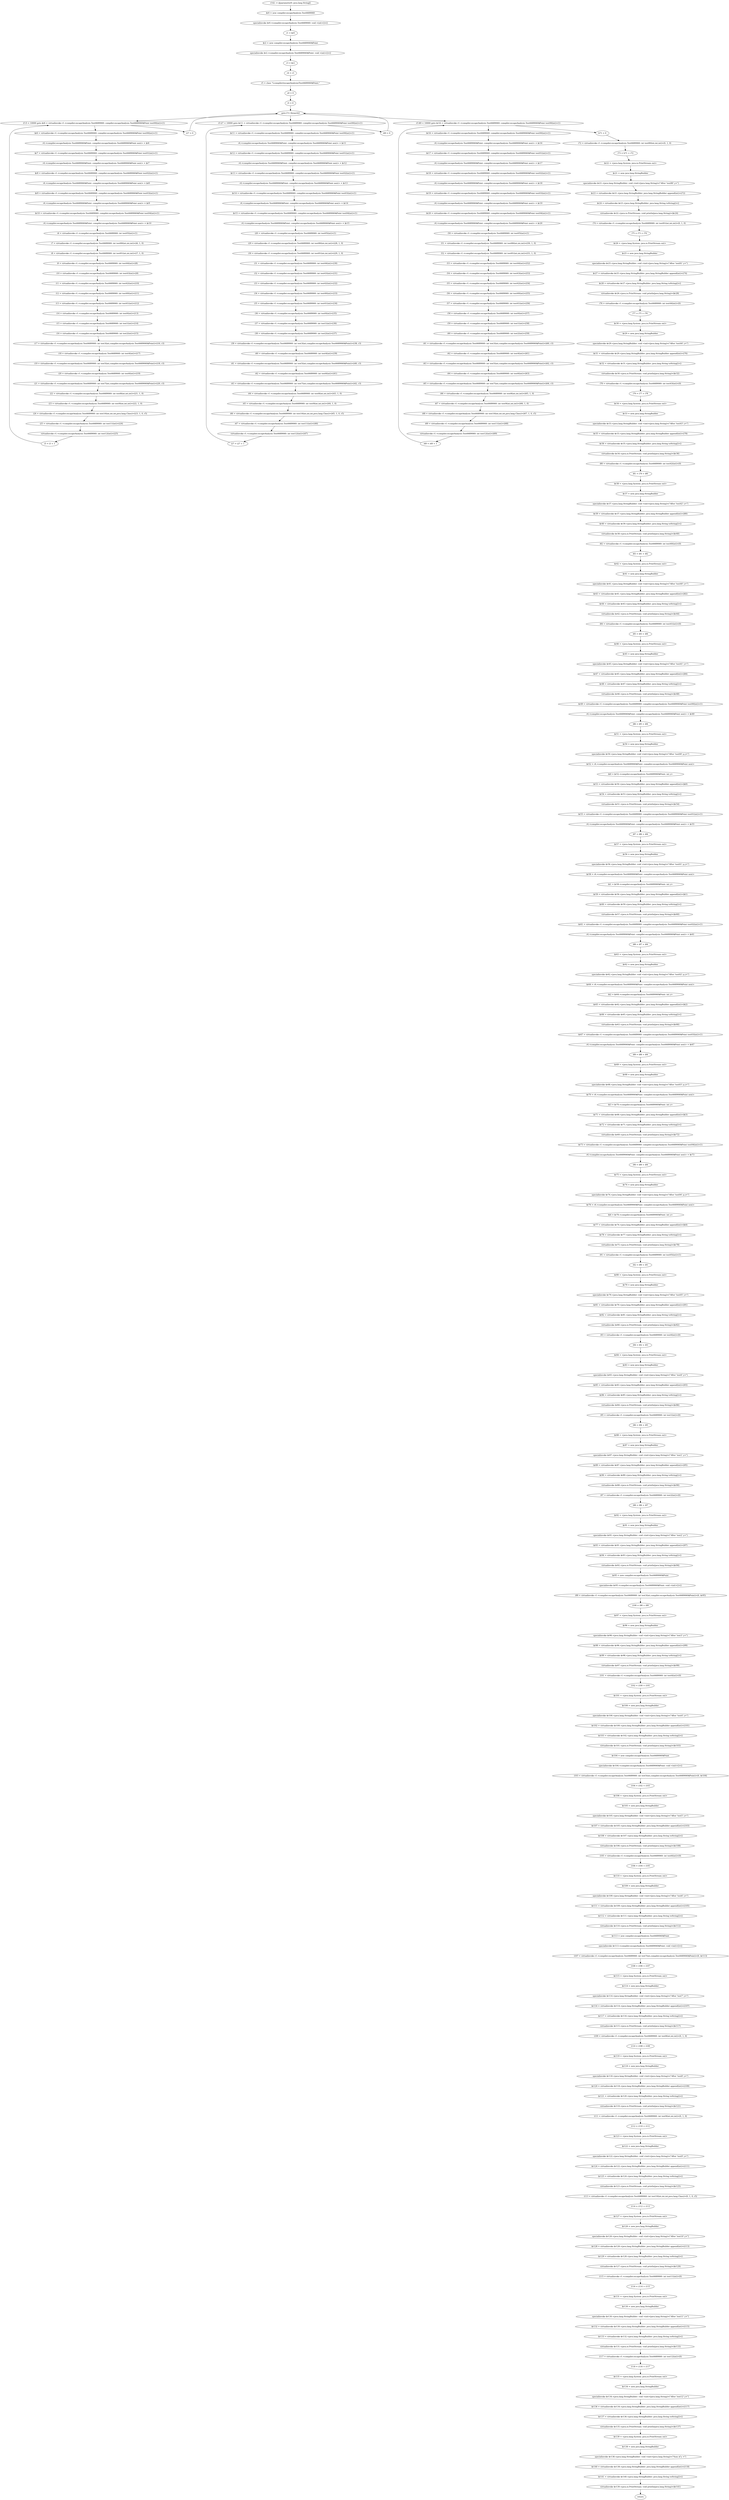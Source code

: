 digraph "unitGraph" {
    "r142 := @parameter0: java.lang.String[]"
    "$r0 = new compiler.escapeAnalysis.Test6689060"
    "specialinvoke $r0.<compiler.escapeAnalysis.Test6689060: void <init>()>()"
    "r1 = $r0"
    "$r2 = new compiler.escapeAnalysis.Test6689060$Point"
    "specialinvoke $r2.<compiler.escapeAnalysis.Test6689060$Point: void <init>()>()"
    "r3 = $r2"
    "r4 = r3"
    "r5 = class \"Lcompiler/escapeAnalysis/Test6689060$Point;\""
    "z0 = 0"
    "i5 = 0"
    "goto [?= (branch)]"
    "$r6 = virtualinvoke r1.<compiler.escapeAnalysis.Test6689060: compiler.escapeAnalysis.Test6689060$Point test00(int)>(1)"
    "r4.<compiler.escapeAnalysis.Test6689060$Point: compiler.escapeAnalysis.Test6689060$Point next> = $r6"
    "$r7 = virtualinvoke r1.<compiler.escapeAnalysis.Test6689060: compiler.escapeAnalysis.Test6689060$Point test01(int)>(1)"
    "r4.<compiler.escapeAnalysis.Test6689060$Point: compiler.escapeAnalysis.Test6689060$Point next> = $r7"
    "$r8 = virtualinvoke r1.<compiler.escapeAnalysis.Test6689060: compiler.escapeAnalysis.Test6689060$Point test02(int)>(1)"
    "r4.<compiler.escapeAnalysis.Test6689060$Point: compiler.escapeAnalysis.Test6689060$Point next> = $r8"
    "$r9 = virtualinvoke r1.<compiler.escapeAnalysis.Test6689060: compiler.escapeAnalysis.Test6689060$Point test03(int)>(1)"
    "r4.<compiler.escapeAnalysis.Test6689060$Point: compiler.escapeAnalysis.Test6689060$Point next> = $r9"
    "$r10 = virtualinvoke r1.<compiler.escapeAnalysis.Test6689060: compiler.escapeAnalysis.Test6689060$Point test04(int)>(1)"
    "r4.<compiler.escapeAnalysis.Test6689060$Point: compiler.escapeAnalysis.Test6689060$Point next> = $r10"
    "i6 = virtualinvoke r1.<compiler.escapeAnalysis.Test6689060: int test05(int)>(1)"
    "i7 = virtualinvoke r1.<compiler.escapeAnalysis.Test6689060: int test80(int,int,int)>(i6, 1, 0)"
    "i8 = virtualinvoke r1.<compiler.escapeAnalysis.Test6689060: int test81(int,int,int)>(i7, 1, 0)"
    "i9 = virtualinvoke r1.<compiler.escapeAnalysis.Test6689060: int test44(int)>(i8)"
    "i10 = virtualinvoke r1.<compiler.escapeAnalysis.Test6689060: int test43(int)>(i9)"
    "i11 = virtualinvoke r1.<compiler.escapeAnalysis.Test6689060: int test42(int)>(i10)"
    "i12 = virtualinvoke r1.<compiler.escapeAnalysis.Test6689060: int test40(int)>(i11)"
    "i13 = virtualinvoke r1.<compiler.escapeAnalysis.Test6689060: int test41(int)>(i12)"
    "i14 = virtualinvoke r1.<compiler.escapeAnalysis.Test6689060: int test0(int)>(i13)"
    "i15 = virtualinvoke r1.<compiler.escapeAnalysis.Test6689060: int test1(int)>(i14)"
    "i16 = virtualinvoke r1.<compiler.escapeAnalysis.Test6689060: int test2(int)>(i15)"
    "i17 = virtualinvoke r1.<compiler.escapeAnalysis.Test6689060: int test3(int,compiler.escapeAnalysis.Test6689060$Point)>(i16, r3)"
    "i18 = virtualinvoke r1.<compiler.escapeAnalysis.Test6689060: int test4(int)>(i17)"
    "i19 = virtualinvoke r1.<compiler.escapeAnalysis.Test6689060: int test5(int,compiler.escapeAnalysis.Test6689060$Point)>(i18, r3)"
    "i20 = virtualinvoke r1.<compiler.escapeAnalysis.Test6689060: int test6(int)>(i19)"
    "i21 = virtualinvoke r1.<compiler.escapeAnalysis.Test6689060: int test7(int,compiler.escapeAnalysis.Test6689060$Point)>(i20, r3)"
    "i22 = virtualinvoke r1.<compiler.escapeAnalysis.Test6689060: int test8(int,int,int)>(i21, 1, 0)"
    "i23 = virtualinvoke r1.<compiler.escapeAnalysis.Test6689060: int test9(int,int,int)>(i22, 1, 0)"
    "i24 = virtualinvoke r1.<compiler.escapeAnalysis.Test6689060: int test10(int,int,int,java.lang.Class)>(i23, 1, 0, r5)"
    "i25 = virtualinvoke r1.<compiler.escapeAnalysis.Test6689060: int test11(int)>(i24)"
    "virtualinvoke r1.<compiler.escapeAnalysis.Test6689060: int test12(int)>(i25)"
    "i5 = i5 + 1"
    "if i5 < 10000 goto $r6 = virtualinvoke r1.<compiler.escapeAnalysis.Test6689060: compiler.escapeAnalysis.Test6689060$Point test00(int)>(1)"
    "i27 = 0"
    "$r11 = virtualinvoke r1.<compiler.escapeAnalysis.Test6689060: compiler.escapeAnalysis.Test6689060$Point test00(int)>(1)"
    "r4.<compiler.escapeAnalysis.Test6689060$Point: compiler.escapeAnalysis.Test6689060$Point next> = $r11"
    "$r12 = virtualinvoke r1.<compiler.escapeAnalysis.Test6689060: compiler.escapeAnalysis.Test6689060$Point test01(int)>(1)"
    "r4.<compiler.escapeAnalysis.Test6689060$Point: compiler.escapeAnalysis.Test6689060$Point next> = $r12"
    "$r13 = virtualinvoke r1.<compiler.escapeAnalysis.Test6689060: compiler.escapeAnalysis.Test6689060$Point test02(int)>(1)"
    "r4.<compiler.escapeAnalysis.Test6689060$Point: compiler.escapeAnalysis.Test6689060$Point next> = $r13"
    "$r14 = virtualinvoke r1.<compiler.escapeAnalysis.Test6689060: compiler.escapeAnalysis.Test6689060$Point test03(int)>(1)"
    "r4.<compiler.escapeAnalysis.Test6689060$Point: compiler.escapeAnalysis.Test6689060$Point next> = $r14"
    "$r15 = virtualinvoke r1.<compiler.escapeAnalysis.Test6689060: compiler.escapeAnalysis.Test6689060$Point test04(int)>(1)"
    "r4.<compiler.escapeAnalysis.Test6689060$Point: compiler.escapeAnalysis.Test6689060$Point next> = $r15"
    "i28 = virtualinvoke r1.<compiler.escapeAnalysis.Test6689060: int test05(int)>(1)"
    "i29 = virtualinvoke r1.<compiler.escapeAnalysis.Test6689060: int test80(int,int,int)>(i28, 1, 0)"
    "i30 = virtualinvoke r1.<compiler.escapeAnalysis.Test6689060: int test81(int,int,int)>(i29, 1, 0)"
    "i31 = virtualinvoke r1.<compiler.escapeAnalysis.Test6689060: int test44(int)>(i30)"
    "i32 = virtualinvoke r1.<compiler.escapeAnalysis.Test6689060: int test43(int)>(i31)"
    "i33 = virtualinvoke r1.<compiler.escapeAnalysis.Test6689060: int test42(int)>(i32)"
    "i34 = virtualinvoke r1.<compiler.escapeAnalysis.Test6689060: int test40(int)>(i33)"
    "i35 = virtualinvoke r1.<compiler.escapeAnalysis.Test6689060: int test41(int)>(i34)"
    "i36 = virtualinvoke r1.<compiler.escapeAnalysis.Test6689060: int test0(int)>(i35)"
    "i37 = virtualinvoke r1.<compiler.escapeAnalysis.Test6689060: int test1(int)>(i36)"
    "i38 = virtualinvoke r1.<compiler.escapeAnalysis.Test6689060: int test2(int)>(i37)"
    "i39 = virtualinvoke r1.<compiler.escapeAnalysis.Test6689060: int test3(int,compiler.escapeAnalysis.Test6689060$Point)>(i38, r3)"
    "i40 = virtualinvoke r1.<compiler.escapeAnalysis.Test6689060: int test4(int)>(i39)"
    "i41 = virtualinvoke r1.<compiler.escapeAnalysis.Test6689060: int test5(int,compiler.escapeAnalysis.Test6689060$Point)>(i40, r3)"
    "i42 = virtualinvoke r1.<compiler.escapeAnalysis.Test6689060: int test6(int)>(i41)"
    "i43 = virtualinvoke r1.<compiler.escapeAnalysis.Test6689060: int test7(int,compiler.escapeAnalysis.Test6689060$Point)>(i42, r3)"
    "i44 = virtualinvoke r1.<compiler.escapeAnalysis.Test6689060: int test8(int,int,int)>(i43, 1, 0)"
    "i45 = virtualinvoke r1.<compiler.escapeAnalysis.Test6689060: int test9(int,int,int)>(i44, 1, 0)"
    "i46 = virtualinvoke r1.<compiler.escapeAnalysis.Test6689060: int test10(int,int,int,java.lang.Class)>(i45, 1, 0, r5)"
    "i47 = virtualinvoke r1.<compiler.escapeAnalysis.Test6689060: int test11(int)>(i46)"
    "virtualinvoke r1.<compiler.escapeAnalysis.Test6689060: int test12(int)>(i47)"
    "i27 = i27 + 1"
    "if i27 < 10000 goto $r11 = virtualinvoke r1.<compiler.escapeAnalysis.Test6689060: compiler.escapeAnalysis.Test6689060$Point test00(int)>(1)"
    "i49 = 0"
    "$r16 = virtualinvoke r1.<compiler.escapeAnalysis.Test6689060: compiler.escapeAnalysis.Test6689060$Point test00(int)>(1)"
    "r4.<compiler.escapeAnalysis.Test6689060$Point: compiler.escapeAnalysis.Test6689060$Point next> = $r16"
    "$r17 = virtualinvoke r1.<compiler.escapeAnalysis.Test6689060: compiler.escapeAnalysis.Test6689060$Point test01(int)>(1)"
    "r4.<compiler.escapeAnalysis.Test6689060$Point: compiler.escapeAnalysis.Test6689060$Point next> = $r17"
    "$r18 = virtualinvoke r1.<compiler.escapeAnalysis.Test6689060: compiler.escapeAnalysis.Test6689060$Point test02(int)>(1)"
    "r4.<compiler.escapeAnalysis.Test6689060$Point: compiler.escapeAnalysis.Test6689060$Point next> = $r18"
    "$r19 = virtualinvoke r1.<compiler.escapeAnalysis.Test6689060: compiler.escapeAnalysis.Test6689060$Point test03(int)>(1)"
    "r4.<compiler.escapeAnalysis.Test6689060$Point: compiler.escapeAnalysis.Test6689060$Point next> = $r19"
    "$r20 = virtualinvoke r1.<compiler.escapeAnalysis.Test6689060: compiler.escapeAnalysis.Test6689060$Point test04(int)>(1)"
    "r4.<compiler.escapeAnalysis.Test6689060$Point: compiler.escapeAnalysis.Test6689060$Point next> = $r20"
    "i50 = virtualinvoke r1.<compiler.escapeAnalysis.Test6689060: int test05(int)>(1)"
    "i51 = virtualinvoke r1.<compiler.escapeAnalysis.Test6689060: int test80(int,int,int)>(i50, 1, 0)"
    "i52 = virtualinvoke r1.<compiler.escapeAnalysis.Test6689060: int test81(int,int,int)>(i51, 1, 0)"
    "i53 = virtualinvoke r1.<compiler.escapeAnalysis.Test6689060: int test44(int)>(i52)"
    "i54 = virtualinvoke r1.<compiler.escapeAnalysis.Test6689060: int test43(int)>(i53)"
    "i55 = virtualinvoke r1.<compiler.escapeAnalysis.Test6689060: int test42(int)>(i54)"
    "i56 = virtualinvoke r1.<compiler.escapeAnalysis.Test6689060: int test40(int)>(i55)"
    "i57 = virtualinvoke r1.<compiler.escapeAnalysis.Test6689060: int test41(int)>(i56)"
    "i58 = virtualinvoke r1.<compiler.escapeAnalysis.Test6689060: int test0(int)>(i57)"
    "i59 = virtualinvoke r1.<compiler.escapeAnalysis.Test6689060: int test1(int)>(i58)"
    "i60 = virtualinvoke r1.<compiler.escapeAnalysis.Test6689060: int test2(int)>(i59)"
    "i61 = virtualinvoke r1.<compiler.escapeAnalysis.Test6689060: int test3(int,compiler.escapeAnalysis.Test6689060$Point)>(i60, r3)"
    "i62 = virtualinvoke r1.<compiler.escapeAnalysis.Test6689060: int test4(int)>(i61)"
    "i63 = virtualinvoke r1.<compiler.escapeAnalysis.Test6689060: int test5(int,compiler.escapeAnalysis.Test6689060$Point)>(i62, r3)"
    "i64 = virtualinvoke r1.<compiler.escapeAnalysis.Test6689060: int test6(int)>(i63)"
    "i65 = virtualinvoke r1.<compiler.escapeAnalysis.Test6689060: int test7(int,compiler.escapeAnalysis.Test6689060$Point)>(i64, r3)"
    "i66 = virtualinvoke r1.<compiler.escapeAnalysis.Test6689060: int test8(int,int,int)>(i65, 1, 0)"
    "i67 = virtualinvoke r1.<compiler.escapeAnalysis.Test6689060: int test9(int,int,int)>(i66, 1, 0)"
    "i68 = virtualinvoke r1.<compiler.escapeAnalysis.Test6689060: int test10(int,int,int,java.lang.Class)>(i67, 1, 0, r5)"
    "i69 = virtualinvoke r1.<compiler.escapeAnalysis.Test6689060: int test11(int)>(i68)"
    "virtualinvoke r1.<compiler.escapeAnalysis.Test6689060: int test12(int)>(i69)"
    "i49 = i49 + 1"
    "if i49 < 10000 goto $r16 = virtualinvoke r1.<compiler.escapeAnalysis.Test6689060: compiler.escapeAnalysis.Test6689060$Point test00(int)>(1)"
    "b71 = 0"
    "i72 = virtualinvoke r1.<compiler.escapeAnalysis.Test6689060: int test80(int,int,int)>(0, 1, 0)"
    "i73 = b71 + i72"
    "$r22 = <java.lang.System: java.io.PrintStream out>"
    "$r21 = new java.lang.StringBuilder"
    "specialinvoke $r21.<java.lang.StringBuilder: void <init>(java.lang.String)>(\"After \'test80\' y=\")"
    "$r23 = virtualinvoke $r21.<java.lang.StringBuilder: java.lang.StringBuilder append(int)>(i72)"
    "$r24 = virtualinvoke $r23.<java.lang.StringBuilder: java.lang.String toString()>()"
    "virtualinvoke $r22.<java.io.PrintStream: void println(java.lang.String)>($r24)"
    "i74 = virtualinvoke r1.<compiler.escapeAnalysis.Test6689060: int test81(int,int,int)>(0, 1, 0)"
    "i75 = i73 + i74"
    "$r26 = <java.lang.System: java.io.PrintStream out>"
    "$r25 = new java.lang.StringBuilder"
    "specialinvoke $r25.<java.lang.StringBuilder: void <init>(java.lang.String)>(\"After \'test81\' y=\")"
    "$r27 = virtualinvoke $r25.<java.lang.StringBuilder: java.lang.StringBuilder append(int)>(i74)"
    "$r28 = virtualinvoke $r27.<java.lang.StringBuilder: java.lang.String toString()>()"
    "virtualinvoke $r26.<java.io.PrintStream: void println(java.lang.String)>($r28)"
    "i76 = virtualinvoke r1.<compiler.escapeAnalysis.Test6689060: int test44(int)>(0)"
    "i77 = i75 + i76"
    "$r30 = <java.lang.System: java.io.PrintStream out>"
    "$r29 = new java.lang.StringBuilder"
    "specialinvoke $r29.<java.lang.StringBuilder: void <init>(java.lang.String)>(\"After \'test44\' y=\")"
    "$r31 = virtualinvoke $r29.<java.lang.StringBuilder: java.lang.StringBuilder append(int)>(i76)"
    "$r32 = virtualinvoke $r31.<java.lang.StringBuilder: java.lang.String toString()>()"
    "virtualinvoke $r30.<java.io.PrintStream: void println(java.lang.String)>($r32)"
    "i78 = virtualinvoke r1.<compiler.escapeAnalysis.Test6689060: int test43(int)>(0)"
    "i79 = i77 + i78"
    "$r34 = <java.lang.System: java.io.PrintStream out>"
    "$r33 = new java.lang.StringBuilder"
    "specialinvoke $r33.<java.lang.StringBuilder: void <init>(java.lang.String)>(\"After \'test43\' y=\")"
    "$r35 = virtualinvoke $r33.<java.lang.StringBuilder: java.lang.StringBuilder append(int)>(i78)"
    "$r36 = virtualinvoke $r35.<java.lang.StringBuilder: java.lang.String toString()>()"
    "virtualinvoke $r34.<java.io.PrintStream: void println(java.lang.String)>($r36)"
    "i80 = virtualinvoke r1.<compiler.escapeAnalysis.Test6689060: int test42(int)>(0)"
    "i81 = i79 + i80"
    "$r38 = <java.lang.System: java.io.PrintStream out>"
    "$r37 = new java.lang.StringBuilder"
    "specialinvoke $r37.<java.lang.StringBuilder: void <init>(java.lang.String)>(\"After \'test42\' y=\")"
    "$r39 = virtualinvoke $r37.<java.lang.StringBuilder: java.lang.StringBuilder append(int)>(i80)"
    "$r40 = virtualinvoke $r39.<java.lang.StringBuilder: java.lang.String toString()>()"
    "virtualinvoke $r38.<java.io.PrintStream: void println(java.lang.String)>($r40)"
    "i82 = virtualinvoke r1.<compiler.escapeAnalysis.Test6689060: int test40(int)>(0)"
    "i83 = i81 + i82"
    "$r42 = <java.lang.System: java.io.PrintStream out>"
    "$r41 = new java.lang.StringBuilder"
    "specialinvoke $r41.<java.lang.StringBuilder: void <init>(java.lang.String)>(\"After \'test40\' y=\")"
    "$r43 = virtualinvoke $r41.<java.lang.StringBuilder: java.lang.StringBuilder append(int)>(i82)"
    "$r44 = virtualinvoke $r43.<java.lang.StringBuilder: java.lang.String toString()>()"
    "virtualinvoke $r42.<java.io.PrintStream: void println(java.lang.String)>($r44)"
    "i84 = virtualinvoke r1.<compiler.escapeAnalysis.Test6689060: int test41(int)>(0)"
    "i85 = i83 + i84"
    "$r46 = <java.lang.System: java.io.PrintStream out>"
    "$r45 = new java.lang.StringBuilder"
    "specialinvoke $r45.<java.lang.StringBuilder: void <init>(java.lang.String)>(\"After \'test41\' y=\")"
    "$r47 = virtualinvoke $r45.<java.lang.StringBuilder: java.lang.StringBuilder append(int)>(i84)"
    "$r48 = virtualinvoke $r47.<java.lang.StringBuilder: java.lang.String toString()>()"
    "virtualinvoke $r46.<java.io.PrintStream: void println(java.lang.String)>($r48)"
    "$r49 = virtualinvoke r1.<compiler.escapeAnalysis.Test6689060: compiler.escapeAnalysis.Test6689060$Point test00(int)>(1)"
    "r4.<compiler.escapeAnalysis.Test6689060$Point: compiler.escapeAnalysis.Test6689060$Point next> = $r49"
    "i86 = i85 + i84"
    "$r51 = <java.lang.System: java.io.PrintStream out>"
    "$r50 = new java.lang.StringBuilder"
    "specialinvoke $r50.<java.lang.StringBuilder: void <init>(java.lang.String)>(\"After \'test00\' p.y=\")"
    "$r52 = r4.<compiler.escapeAnalysis.Test6689060$Point: compiler.escapeAnalysis.Test6689060$Point next>"
    "$i0 = $r52.<compiler.escapeAnalysis.Test6689060$Point: int y>"
    "$r53 = virtualinvoke $r50.<java.lang.StringBuilder: java.lang.StringBuilder append(int)>($i0)"
    "$r54 = virtualinvoke $r53.<java.lang.StringBuilder: java.lang.String toString()>()"
    "virtualinvoke $r51.<java.io.PrintStream: void println(java.lang.String)>($r54)"
    "$r55 = virtualinvoke r1.<compiler.escapeAnalysis.Test6689060: compiler.escapeAnalysis.Test6689060$Point test01(int)>(1)"
    "r4.<compiler.escapeAnalysis.Test6689060$Point: compiler.escapeAnalysis.Test6689060$Point next> = $r55"
    "i87 = i86 + i84"
    "$r57 = <java.lang.System: java.io.PrintStream out>"
    "$r56 = new java.lang.StringBuilder"
    "specialinvoke $r56.<java.lang.StringBuilder: void <init>(java.lang.String)>(\"After \'test01\' p.y=\")"
    "$r58 = r4.<compiler.escapeAnalysis.Test6689060$Point: compiler.escapeAnalysis.Test6689060$Point next>"
    "$i1 = $r58.<compiler.escapeAnalysis.Test6689060$Point: int y>"
    "$r59 = virtualinvoke $r56.<java.lang.StringBuilder: java.lang.StringBuilder append(int)>($i1)"
    "$r60 = virtualinvoke $r59.<java.lang.StringBuilder: java.lang.String toString()>()"
    "virtualinvoke $r57.<java.io.PrintStream: void println(java.lang.String)>($r60)"
    "$r61 = virtualinvoke r1.<compiler.escapeAnalysis.Test6689060: compiler.escapeAnalysis.Test6689060$Point test02(int)>(1)"
    "r4.<compiler.escapeAnalysis.Test6689060$Point: compiler.escapeAnalysis.Test6689060$Point next> = $r61"
    "i88 = i87 + i84"
    "$r63 = <java.lang.System: java.io.PrintStream out>"
    "$r62 = new java.lang.StringBuilder"
    "specialinvoke $r62.<java.lang.StringBuilder: void <init>(java.lang.String)>(\"After \'test02\' p.y=\")"
    "$r64 = r4.<compiler.escapeAnalysis.Test6689060$Point: compiler.escapeAnalysis.Test6689060$Point next>"
    "$i2 = $r64.<compiler.escapeAnalysis.Test6689060$Point: int y>"
    "$r65 = virtualinvoke $r62.<java.lang.StringBuilder: java.lang.StringBuilder append(int)>($i2)"
    "$r66 = virtualinvoke $r65.<java.lang.StringBuilder: java.lang.String toString()>()"
    "virtualinvoke $r63.<java.io.PrintStream: void println(java.lang.String)>($r66)"
    "$r67 = virtualinvoke r1.<compiler.escapeAnalysis.Test6689060: compiler.escapeAnalysis.Test6689060$Point test03(int)>(1)"
    "r4.<compiler.escapeAnalysis.Test6689060$Point: compiler.escapeAnalysis.Test6689060$Point next> = $r67"
    "i89 = i88 + i84"
    "$r69 = <java.lang.System: java.io.PrintStream out>"
    "$r68 = new java.lang.StringBuilder"
    "specialinvoke $r68.<java.lang.StringBuilder: void <init>(java.lang.String)>(\"After \'test03\' p.y=\")"
    "$r70 = r4.<compiler.escapeAnalysis.Test6689060$Point: compiler.escapeAnalysis.Test6689060$Point next>"
    "$i3 = $r70.<compiler.escapeAnalysis.Test6689060$Point: int y>"
    "$r71 = virtualinvoke $r68.<java.lang.StringBuilder: java.lang.StringBuilder append(int)>($i3)"
    "$r72 = virtualinvoke $r71.<java.lang.StringBuilder: java.lang.String toString()>()"
    "virtualinvoke $r69.<java.io.PrintStream: void println(java.lang.String)>($r72)"
    "$r73 = virtualinvoke r1.<compiler.escapeAnalysis.Test6689060: compiler.escapeAnalysis.Test6689060$Point test04(int)>(1)"
    "r4.<compiler.escapeAnalysis.Test6689060$Point: compiler.escapeAnalysis.Test6689060$Point next> = $r73"
    "i90 = i89 + i84"
    "$r75 = <java.lang.System: java.io.PrintStream out>"
    "$r74 = new java.lang.StringBuilder"
    "specialinvoke $r74.<java.lang.StringBuilder: void <init>(java.lang.String)>(\"After \'test04\' p.y=\")"
    "$r76 = r4.<compiler.escapeAnalysis.Test6689060$Point: compiler.escapeAnalysis.Test6689060$Point next>"
    "$i4 = $r76.<compiler.escapeAnalysis.Test6689060$Point: int y>"
    "$r77 = virtualinvoke $r74.<java.lang.StringBuilder: java.lang.StringBuilder append(int)>($i4)"
    "$r78 = virtualinvoke $r77.<java.lang.StringBuilder: java.lang.String toString()>()"
    "virtualinvoke $r75.<java.io.PrintStream: void println(java.lang.String)>($r78)"
    "i91 = virtualinvoke r1.<compiler.escapeAnalysis.Test6689060: int test05(int)>(1)"
    "i92 = i90 + i91"
    "$r80 = <java.lang.System: java.io.PrintStream out>"
    "$r79 = new java.lang.StringBuilder"
    "specialinvoke $r79.<java.lang.StringBuilder: void <init>(java.lang.String)>(\"After \'test05\' y=\")"
    "$r81 = virtualinvoke $r79.<java.lang.StringBuilder: java.lang.StringBuilder append(int)>(i91)"
    "$r82 = virtualinvoke $r81.<java.lang.StringBuilder: java.lang.String toString()>()"
    "virtualinvoke $r80.<java.io.PrintStream: void println(java.lang.String)>($r82)"
    "i93 = virtualinvoke r1.<compiler.escapeAnalysis.Test6689060: int test0(int)>(0)"
    "i94 = i92 + i93"
    "$r84 = <java.lang.System: java.io.PrintStream out>"
    "$r83 = new java.lang.StringBuilder"
    "specialinvoke $r83.<java.lang.StringBuilder: void <init>(java.lang.String)>(\"After \'test0\' y=\")"
    "$r85 = virtualinvoke $r83.<java.lang.StringBuilder: java.lang.StringBuilder append(int)>(i93)"
    "$r86 = virtualinvoke $r85.<java.lang.StringBuilder: java.lang.String toString()>()"
    "virtualinvoke $r84.<java.io.PrintStream: void println(java.lang.String)>($r86)"
    "i95 = virtualinvoke r1.<compiler.escapeAnalysis.Test6689060: int test1(int)>(0)"
    "i96 = i94 + i95"
    "$r88 = <java.lang.System: java.io.PrintStream out>"
    "$r87 = new java.lang.StringBuilder"
    "specialinvoke $r87.<java.lang.StringBuilder: void <init>(java.lang.String)>(\"After \'test1\' y=\")"
    "$r89 = virtualinvoke $r87.<java.lang.StringBuilder: java.lang.StringBuilder append(int)>(i95)"
    "$r90 = virtualinvoke $r89.<java.lang.StringBuilder: java.lang.String toString()>()"
    "virtualinvoke $r88.<java.io.PrintStream: void println(java.lang.String)>($r90)"
    "i97 = virtualinvoke r1.<compiler.escapeAnalysis.Test6689060: int test2(int)>(0)"
    "i98 = i96 + i97"
    "$r92 = <java.lang.System: java.io.PrintStream out>"
    "$r91 = new java.lang.StringBuilder"
    "specialinvoke $r91.<java.lang.StringBuilder: void <init>(java.lang.String)>(\"After \'test2\' y=\")"
    "$r93 = virtualinvoke $r91.<java.lang.StringBuilder: java.lang.StringBuilder append(int)>(i97)"
    "$r94 = virtualinvoke $r93.<java.lang.StringBuilder: java.lang.String toString()>()"
    "virtualinvoke $r92.<java.io.PrintStream: void println(java.lang.String)>($r94)"
    "$r95 = new compiler.escapeAnalysis.Test6689060$Point"
    "specialinvoke $r95.<compiler.escapeAnalysis.Test6689060$Point: void <init>()>()"
    "i99 = virtualinvoke r1.<compiler.escapeAnalysis.Test6689060: int test3(int,compiler.escapeAnalysis.Test6689060$Point)>(0, $r95)"
    "i100 = i98 + i99"
    "$r97 = <java.lang.System: java.io.PrintStream out>"
    "$r96 = new java.lang.StringBuilder"
    "specialinvoke $r96.<java.lang.StringBuilder: void <init>(java.lang.String)>(\"After \'test3\' y=\")"
    "$r98 = virtualinvoke $r96.<java.lang.StringBuilder: java.lang.StringBuilder append(int)>(i99)"
    "$r99 = virtualinvoke $r98.<java.lang.StringBuilder: java.lang.String toString()>()"
    "virtualinvoke $r97.<java.io.PrintStream: void println(java.lang.String)>($r99)"
    "i101 = virtualinvoke r1.<compiler.escapeAnalysis.Test6689060: int test4(int)>(0)"
    "i102 = i100 + i101"
    "$r101 = <java.lang.System: java.io.PrintStream out>"
    "$r100 = new java.lang.StringBuilder"
    "specialinvoke $r100.<java.lang.StringBuilder: void <init>(java.lang.String)>(\"After \'test4\' y=\")"
    "$r102 = virtualinvoke $r100.<java.lang.StringBuilder: java.lang.StringBuilder append(int)>(i101)"
    "$r103 = virtualinvoke $r102.<java.lang.StringBuilder: java.lang.String toString()>()"
    "virtualinvoke $r101.<java.io.PrintStream: void println(java.lang.String)>($r103)"
    "$r104 = new compiler.escapeAnalysis.Test6689060$Point"
    "specialinvoke $r104.<compiler.escapeAnalysis.Test6689060$Point: void <init>()>()"
    "i103 = virtualinvoke r1.<compiler.escapeAnalysis.Test6689060: int test5(int,compiler.escapeAnalysis.Test6689060$Point)>(0, $r104)"
    "i104 = i102 + i103"
    "$r106 = <java.lang.System: java.io.PrintStream out>"
    "$r105 = new java.lang.StringBuilder"
    "specialinvoke $r105.<java.lang.StringBuilder: void <init>(java.lang.String)>(\"After \'test5\' y=\")"
    "$r107 = virtualinvoke $r105.<java.lang.StringBuilder: java.lang.StringBuilder append(int)>(i103)"
    "$r108 = virtualinvoke $r107.<java.lang.StringBuilder: java.lang.String toString()>()"
    "virtualinvoke $r106.<java.io.PrintStream: void println(java.lang.String)>($r108)"
    "i105 = virtualinvoke r1.<compiler.escapeAnalysis.Test6689060: int test6(int)>(0)"
    "i106 = i104 + i105"
    "$r110 = <java.lang.System: java.io.PrintStream out>"
    "$r109 = new java.lang.StringBuilder"
    "specialinvoke $r109.<java.lang.StringBuilder: void <init>(java.lang.String)>(\"After \'test6\' y=\")"
    "$r111 = virtualinvoke $r109.<java.lang.StringBuilder: java.lang.StringBuilder append(int)>(i105)"
    "$r112 = virtualinvoke $r111.<java.lang.StringBuilder: java.lang.String toString()>()"
    "virtualinvoke $r110.<java.io.PrintStream: void println(java.lang.String)>($r112)"
    "$r113 = new compiler.escapeAnalysis.Test6689060$Point"
    "specialinvoke $r113.<compiler.escapeAnalysis.Test6689060$Point: void <init>()>()"
    "i107 = virtualinvoke r1.<compiler.escapeAnalysis.Test6689060: int test7(int,compiler.escapeAnalysis.Test6689060$Point)>(0, $r113)"
    "i108 = i106 + i107"
    "$r115 = <java.lang.System: java.io.PrintStream out>"
    "$r114 = new java.lang.StringBuilder"
    "specialinvoke $r114.<java.lang.StringBuilder: void <init>(java.lang.String)>(\"After \'test7\' y=\")"
    "$r116 = virtualinvoke $r114.<java.lang.StringBuilder: java.lang.StringBuilder append(int)>(i107)"
    "$r117 = virtualinvoke $r116.<java.lang.StringBuilder: java.lang.String toString()>()"
    "virtualinvoke $r115.<java.io.PrintStream: void println(java.lang.String)>($r117)"
    "i109 = virtualinvoke r1.<compiler.escapeAnalysis.Test6689060: int test8(int,int,int)>(0, 1, 0)"
    "i110 = i108 + i109"
    "$r119 = <java.lang.System: java.io.PrintStream out>"
    "$r118 = new java.lang.StringBuilder"
    "specialinvoke $r118.<java.lang.StringBuilder: void <init>(java.lang.String)>(\"After \'test8\' y=\")"
    "$r120 = virtualinvoke $r118.<java.lang.StringBuilder: java.lang.StringBuilder append(int)>(i109)"
    "$r121 = virtualinvoke $r120.<java.lang.StringBuilder: java.lang.String toString()>()"
    "virtualinvoke $r119.<java.io.PrintStream: void println(java.lang.String)>($r121)"
    "i111 = virtualinvoke r1.<compiler.escapeAnalysis.Test6689060: int test9(int,int,int)>(0, 1, 0)"
    "i112 = i110 + i111"
    "$r123 = <java.lang.System: java.io.PrintStream out>"
    "$r122 = new java.lang.StringBuilder"
    "specialinvoke $r122.<java.lang.StringBuilder: void <init>(java.lang.String)>(\"After \'test9\' y=\")"
    "$r124 = virtualinvoke $r122.<java.lang.StringBuilder: java.lang.StringBuilder append(int)>(i111)"
    "$r125 = virtualinvoke $r124.<java.lang.StringBuilder: java.lang.String toString()>()"
    "virtualinvoke $r123.<java.io.PrintStream: void println(java.lang.String)>($r125)"
    "i113 = virtualinvoke r1.<compiler.escapeAnalysis.Test6689060: int test10(int,int,int,java.lang.Class)>(0, 1, 0, r5)"
    "i114 = i112 + i113"
    "$r127 = <java.lang.System: java.io.PrintStream out>"
    "$r126 = new java.lang.StringBuilder"
    "specialinvoke $r126.<java.lang.StringBuilder: void <init>(java.lang.String)>(\"After \'test10\' y=\")"
    "$r128 = virtualinvoke $r126.<java.lang.StringBuilder: java.lang.StringBuilder append(int)>(i113)"
    "$r129 = virtualinvoke $r128.<java.lang.StringBuilder: java.lang.String toString()>()"
    "virtualinvoke $r127.<java.io.PrintStream: void println(java.lang.String)>($r129)"
    "i115 = virtualinvoke r1.<compiler.escapeAnalysis.Test6689060: int test11(int)>(0)"
    "i116 = i114 + i115"
    "$r131 = <java.lang.System: java.io.PrintStream out>"
    "$r130 = new java.lang.StringBuilder"
    "specialinvoke $r130.<java.lang.StringBuilder: void <init>(java.lang.String)>(\"After \'test11\' y=\")"
    "$r132 = virtualinvoke $r130.<java.lang.StringBuilder: java.lang.StringBuilder append(int)>(i115)"
    "$r133 = virtualinvoke $r132.<java.lang.StringBuilder: java.lang.String toString()>()"
    "virtualinvoke $r131.<java.io.PrintStream: void println(java.lang.String)>($r133)"
    "i117 = virtualinvoke r1.<compiler.escapeAnalysis.Test6689060: int test12(int)>(0)"
    "i118 = i116 + i117"
    "$r135 = <java.lang.System: java.io.PrintStream out>"
    "$r134 = new java.lang.StringBuilder"
    "specialinvoke $r134.<java.lang.StringBuilder: void <init>(java.lang.String)>(\"After \'test12\' y=\")"
    "$r136 = virtualinvoke $r134.<java.lang.StringBuilder: java.lang.StringBuilder append(int)>(i117)"
    "$r137 = virtualinvoke $r136.<java.lang.StringBuilder: java.lang.String toString()>()"
    "virtualinvoke $r135.<java.io.PrintStream: void println(java.lang.String)>($r137)"
    "$r139 = <java.lang.System: java.io.PrintStream out>"
    "$r138 = new java.lang.StringBuilder"
    "specialinvoke $r138.<java.lang.StringBuilder: void <init>(java.lang.String)>(\"Sum of y =\")"
    "$r140 = virtualinvoke $r138.<java.lang.StringBuilder: java.lang.StringBuilder append(int)>(i118)"
    "$r141 = virtualinvoke $r140.<java.lang.StringBuilder: java.lang.String toString()>()"
    "virtualinvoke $r139.<java.io.PrintStream: void println(java.lang.String)>($r141)"
    "return"
    "r142 := @parameter0: java.lang.String[]"->"$r0 = new compiler.escapeAnalysis.Test6689060";
    "$r0 = new compiler.escapeAnalysis.Test6689060"->"specialinvoke $r0.<compiler.escapeAnalysis.Test6689060: void <init>()>()";
    "specialinvoke $r0.<compiler.escapeAnalysis.Test6689060: void <init>()>()"->"r1 = $r0";
    "r1 = $r0"->"$r2 = new compiler.escapeAnalysis.Test6689060$Point";
    "$r2 = new compiler.escapeAnalysis.Test6689060$Point"->"specialinvoke $r2.<compiler.escapeAnalysis.Test6689060$Point: void <init>()>()";
    "specialinvoke $r2.<compiler.escapeAnalysis.Test6689060$Point: void <init>()>()"->"r3 = $r2";
    "r3 = $r2"->"r4 = r3";
    "r4 = r3"->"r5 = class \"Lcompiler/escapeAnalysis/Test6689060$Point;\"";
    "r5 = class \"Lcompiler/escapeAnalysis/Test6689060$Point;\""->"z0 = 0";
    "z0 = 0"->"i5 = 0";
    "i5 = 0"->"goto [?= (branch)]";
    "goto [?= (branch)]"->"if i5 < 10000 goto $r6 = virtualinvoke r1.<compiler.escapeAnalysis.Test6689060: compiler.escapeAnalysis.Test6689060$Point test00(int)>(1)";
    "$r6 = virtualinvoke r1.<compiler.escapeAnalysis.Test6689060: compiler.escapeAnalysis.Test6689060$Point test00(int)>(1)"->"r4.<compiler.escapeAnalysis.Test6689060$Point: compiler.escapeAnalysis.Test6689060$Point next> = $r6";
    "r4.<compiler.escapeAnalysis.Test6689060$Point: compiler.escapeAnalysis.Test6689060$Point next> = $r6"->"$r7 = virtualinvoke r1.<compiler.escapeAnalysis.Test6689060: compiler.escapeAnalysis.Test6689060$Point test01(int)>(1)";
    "$r7 = virtualinvoke r1.<compiler.escapeAnalysis.Test6689060: compiler.escapeAnalysis.Test6689060$Point test01(int)>(1)"->"r4.<compiler.escapeAnalysis.Test6689060$Point: compiler.escapeAnalysis.Test6689060$Point next> = $r7";
    "r4.<compiler.escapeAnalysis.Test6689060$Point: compiler.escapeAnalysis.Test6689060$Point next> = $r7"->"$r8 = virtualinvoke r1.<compiler.escapeAnalysis.Test6689060: compiler.escapeAnalysis.Test6689060$Point test02(int)>(1)";
    "$r8 = virtualinvoke r1.<compiler.escapeAnalysis.Test6689060: compiler.escapeAnalysis.Test6689060$Point test02(int)>(1)"->"r4.<compiler.escapeAnalysis.Test6689060$Point: compiler.escapeAnalysis.Test6689060$Point next> = $r8";
    "r4.<compiler.escapeAnalysis.Test6689060$Point: compiler.escapeAnalysis.Test6689060$Point next> = $r8"->"$r9 = virtualinvoke r1.<compiler.escapeAnalysis.Test6689060: compiler.escapeAnalysis.Test6689060$Point test03(int)>(1)";
    "$r9 = virtualinvoke r1.<compiler.escapeAnalysis.Test6689060: compiler.escapeAnalysis.Test6689060$Point test03(int)>(1)"->"r4.<compiler.escapeAnalysis.Test6689060$Point: compiler.escapeAnalysis.Test6689060$Point next> = $r9";
    "r4.<compiler.escapeAnalysis.Test6689060$Point: compiler.escapeAnalysis.Test6689060$Point next> = $r9"->"$r10 = virtualinvoke r1.<compiler.escapeAnalysis.Test6689060: compiler.escapeAnalysis.Test6689060$Point test04(int)>(1)";
    "$r10 = virtualinvoke r1.<compiler.escapeAnalysis.Test6689060: compiler.escapeAnalysis.Test6689060$Point test04(int)>(1)"->"r4.<compiler.escapeAnalysis.Test6689060$Point: compiler.escapeAnalysis.Test6689060$Point next> = $r10";
    "r4.<compiler.escapeAnalysis.Test6689060$Point: compiler.escapeAnalysis.Test6689060$Point next> = $r10"->"i6 = virtualinvoke r1.<compiler.escapeAnalysis.Test6689060: int test05(int)>(1)";
    "i6 = virtualinvoke r1.<compiler.escapeAnalysis.Test6689060: int test05(int)>(1)"->"i7 = virtualinvoke r1.<compiler.escapeAnalysis.Test6689060: int test80(int,int,int)>(i6, 1, 0)";
    "i7 = virtualinvoke r1.<compiler.escapeAnalysis.Test6689060: int test80(int,int,int)>(i6, 1, 0)"->"i8 = virtualinvoke r1.<compiler.escapeAnalysis.Test6689060: int test81(int,int,int)>(i7, 1, 0)";
    "i8 = virtualinvoke r1.<compiler.escapeAnalysis.Test6689060: int test81(int,int,int)>(i7, 1, 0)"->"i9 = virtualinvoke r1.<compiler.escapeAnalysis.Test6689060: int test44(int)>(i8)";
    "i9 = virtualinvoke r1.<compiler.escapeAnalysis.Test6689060: int test44(int)>(i8)"->"i10 = virtualinvoke r1.<compiler.escapeAnalysis.Test6689060: int test43(int)>(i9)";
    "i10 = virtualinvoke r1.<compiler.escapeAnalysis.Test6689060: int test43(int)>(i9)"->"i11 = virtualinvoke r1.<compiler.escapeAnalysis.Test6689060: int test42(int)>(i10)";
    "i11 = virtualinvoke r1.<compiler.escapeAnalysis.Test6689060: int test42(int)>(i10)"->"i12 = virtualinvoke r1.<compiler.escapeAnalysis.Test6689060: int test40(int)>(i11)";
    "i12 = virtualinvoke r1.<compiler.escapeAnalysis.Test6689060: int test40(int)>(i11)"->"i13 = virtualinvoke r1.<compiler.escapeAnalysis.Test6689060: int test41(int)>(i12)";
    "i13 = virtualinvoke r1.<compiler.escapeAnalysis.Test6689060: int test41(int)>(i12)"->"i14 = virtualinvoke r1.<compiler.escapeAnalysis.Test6689060: int test0(int)>(i13)";
    "i14 = virtualinvoke r1.<compiler.escapeAnalysis.Test6689060: int test0(int)>(i13)"->"i15 = virtualinvoke r1.<compiler.escapeAnalysis.Test6689060: int test1(int)>(i14)";
    "i15 = virtualinvoke r1.<compiler.escapeAnalysis.Test6689060: int test1(int)>(i14)"->"i16 = virtualinvoke r1.<compiler.escapeAnalysis.Test6689060: int test2(int)>(i15)";
    "i16 = virtualinvoke r1.<compiler.escapeAnalysis.Test6689060: int test2(int)>(i15)"->"i17 = virtualinvoke r1.<compiler.escapeAnalysis.Test6689060: int test3(int,compiler.escapeAnalysis.Test6689060$Point)>(i16, r3)";
    "i17 = virtualinvoke r1.<compiler.escapeAnalysis.Test6689060: int test3(int,compiler.escapeAnalysis.Test6689060$Point)>(i16, r3)"->"i18 = virtualinvoke r1.<compiler.escapeAnalysis.Test6689060: int test4(int)>(i17)";
    "i18 = virtualinvoke r1.<compiler.escapeAnalysis.Test6689060: int test4(int)>(i17)"->"i19 = virtualinvoke r1.<compiler.escapeAnalysis.Test6689060: int test5(int,compiler.escapeAnalysis.Test6689060$Point)>(i18, r3)";
    "i19 = virtualinvoke r1.<compiler.escapeAnalysis.Test6689060: int test5(int,compiler.escapeAnalysis.Test6689060$Point)>(i18, r3)"->"i20 = virtualinvoke r1.<compiler.escapeAnalysis.Test6689060: int test6(int)>(i19)";
    "i20 = virtualinvoke r1.<compiler.escapeAnalysis.Test6689060: int test6(int)>(i19)"->"i21 = virtualinvoke r1.<compiler.escapeAnalysis.Test6689060: int test7(int,compiler.escapeAnalysis.Test6689060$Point)>(i20, r3)";
    "i21 = virtualinvoke r1.<compiler.escapeAnalysis.Test6689060: int test7(int,compiler.escapeAnalysis.Test6689060$Point)>(i20, r3)"->"i22 = virtualinvoke r1.<compiler.escapeAnalysis.Test6689060: int test8(int,int,int)>(i21, 1, 0)";
    "i22 = virtualinvoke r1.<compiler.escapeAnalysis.Test6689060: int test8(int,int,int)>(i21, 1, 0)"->"i23 = virtualinvoke r1.<compiler.escapeAnalysis.Test6689060: int test9(int,int,int)>(i22, 1, 0)";
    "i23 = virtualinvoke r1.<compiler.escapeAnalysis.Test6689060: int test9(int,int,int)>(i22, 1, 0)"->"i24 = virtualinvoke r1.<compiler.escapeAnalysis.Test6689060: int test10(int,int,int,java.lang.Class)>(i23, 1, 0, r5)";
    "i24 = virtualinvoke r1.<compiler.escapeAnalysis.Test6689060: int test10(int,int,int,java.lang.Class)>(i23, 1, 0, r5)"->"i25 = virtualinvoke r1.<compiler.escapeAnalysis.Test6689060: int test11(int)>(i24)";
    "i25 = virtualinvoke r1.<compiler.escapeAnalysis.Test6689060: int test11(int)>(i24)"->"virtualinvoke r1.<compiler.escapeAnalysis.Test6689060: int test12(int)>(i25)";
    "virtualinvoke r1.<compiler.escapeAnalysis.Test6689060: int test12(int)>(i25)"->"i5 = i5 + 1";
    "i5 = i5 + 1"->"if i5 < 10000 goto $r6 = virtualinvoke r1.<compiler.escapeAnalysis.Test6689060: compiler.escapeAnalysis.Test6689060$Point test00(int)>(1)";
    "if i5 < 10000 goto $r6 = virtualinvoke r1.<compiler.escapeAnalysis.Test6689060: compiler.escapeAnalysis.Test6689060$Point test00(int)>(1)"->"i27 = 0";
    "if i5 < 10000 goto $r6 = virtualinvoke r1.<compiler.escapeAnalysis.Test6689060: compiler.escapeAnalysis.Test6689060$Point test00(int)>(1)"->"$r6 = virtualinvoke r1.<compiler.escapeAnalysis.Test6689060: compiler.escapeAnalysis.Test6689060$Point test00(int)>(1)";
    "i27 = 0"->"goto [?= (branch)]";
    "goto [?= (branch)]"->"if i27 < 10000 goto $r11 = virtualinvoke r1.<compiler.escapeAnalysis.Test6689060: compiler.escapeAnalysis.Test6689060$Point test00(int)>(1)";
    "$r11 = virtualinvoke r1.<compiler.escapeAnalysis.Test6689060: compiler.escapeAnalysis.Test6689060$Point test00(int)>(1)"->"r4.<compiler.escapeAnalysis.Test6689060$Point: compiler.escapeAnalysis.Test6689060$Point next> = $r11";
    "r4.<compiler.escapeAnalysis.Test6689060$Point: compiler.escapeAnalysis.Test6689060$Point next> = $r11"->"$r12 = virtualinvoke r1.<compiler.escapeAnalysis.Test6689060: compiler.escapeAnalysis.Test6689060$Point test01(int)>(1)";
    "$r12 = virtualinvoke r1.<compiler.escapeAnalysis.Test6689060: compiler.escapeAnalysis.Test6689060$Point test01(int)>(1)"->"r4.<compiler.escapeAnalysis.Test6689060$Point: compiler.escapeAnalysis.Test6689060$Point next> = $r12";
    "r4.<compiler.escapeAnalysis.Test6689060$Point: compiler.escapeAnalysis.Test6689060$Point next> = $r12"->"$r13 = virtualinvoke r1.<compiler.escapeAnalysis.Test6689060: compiler.escapeAnalysis.Test6689060$Point test02(int)>(1)";
    "$r13 = virtualinvoke r1.<compiler.escapeAnalysis.Test6689060: compiler.escapeAnalysis.Test6689060$Point test02(int)>(1)"->"r4.<compiler.escapeAnalysis.Test6689060$Point: compiler.escapeAnalysis.Test6689060$Point next> = $r13";
    "r4.<compiler.escapeAnalysis.Test6689060$Point: compiler.escapeAnalysis.Test6689060$Point next> = $r13"->"$r14 = virtualinvoke r1.<compiler.escapeAnalysis.Test6689060: compiler.escapeAnalysis.Test6689060$Point test03(int)>(1)";
    "$r14 = virtualinvoke r1.<compiler.escapeAnalysis.Test6689060: compiler.escapeAnalysis.Test6689060$Point test03(int)>(1)"->"r4.<compiler.escapeAnalysis.Test6689060$Point: compiler.escapeAnalysis.Test6689060$Point next> = $r14";
    "r4.<compiler.escapeAnalysis.Test6689060$Point: compiler.escapeAnalysis.Test6689060$Point next> = $r14"->"$r15 = virtualinvoke r1.<compiler.escapeAnalysis.Test6689060: compiler.escapeAnalysis.Test6689060$Point test04(int)>(1)";
    "$r15 = virtualinvoke r1.<compiler.escapeAnalysis.Test6689060: compiler.escapeAnalysis.Test6689060$Point test04(int)>(1)"->"r4.<compiler.escapeAnalysis.Test6689060$Point: compiler.escapeAnalysis.Test6689060$Point next> = $r15";
    "r4.<compiler.escapeAnalysis.Test6689060$Point: compiler.escapeAnalysis.Test6689060$Point next> = $r15"->"i28 = virtualinvoke r1.<compiler.escapeAnalysis.Test6689060: int test05(int)>(1)";
    "i28 = virtualinvoke r1.<compiler.escapeAnalysis.Test6689060: int test05(int)>(1)"->"i29 = virtualinvoke r1.<compiler.escapeAnalysis.Test6689060: int test80(int,int,int)>(i28, 1, 0)";
    "i29 = virtualinvoke r1.<compiler.escapeAnalysis.Test6689060: int test80(int,int,int)>(i28, 1, 0)"->"i30 = virtualinvoke r1.<compiler.escapeAnalysis.Test6689060: int test81(int,int,int)>(i29, 1, 0)";
    "i30 = virtualinvoke r1.<compiler.escapeAnalysis.Test6689060: int test81(int,int,int)>(i29, 1, 0)"->"i31 = virtualinvoke r1.<compiler.escapeAnalysis.Test6689060: int test44(int)>(i30)";
    "i31 = virtualinvoke r1.<compiler.escapeAnalysis.Test6689060: int test44(int)>(i30)"->"i32 = virtualinvoke r1.<compiler.escapeAnalysis.Test6689060: int test43(int)>(i31)";
    "i32 = virtualinvoke r1.<compiler.escapeAnalysis.Test6689060: int test43(int)>(i31)"->"i33 = virtualinvoke r1.<compiler.escapeAnalysis.Test6689060: int test42(int)>(i32)";
    "i33 = virtualinvoke r1.<compiler.escapeAnalysis.Test6689060: int test42(int)>(i32)"->"i34 = virtualinvoke r1.<compiler.escapeAnalysis.Test6689060: int test40(int)>(i33)";
    "i34 = virtualinvoke r1.<compiler.escapeAnalysis.Test6689060: int test40(int)>(i33)"->"i35 = virtualinvoke r1.<compiler.escapeAnalysis.Test6689060: int test41(int)>(i34)";
    "i35 = virtualinvoke r1.<compiler.escapeAnalysis.Test6689060: int test41(int)>(i34)"->"i36 = virtualinvoke r1.<compiler.escapeAnalysis.Test6689060: int test0(int)>(i35)";
    "i36 = virtualinvoke r1.<compiler.escapeAnalysis.Test6689060: int test0(int)>(i35)"->"i37 = virtualinvoke r1.<compiler.escapeAnalysis.Test6689060: int test1(int)>(i36)";
    "i37 = virtualinvoke r1.<compiler.escapeAnalysis.Test6689060: int test1(int)>(i36)"->"i38 = virtualinvoke r1.<compiler.escapeAnalysis.Test6689060: int test2(int)>(i37)";
    "i38 = virtualinvoke r1.<compiler.escapeAnalysis.Test6689060: int test2(int)>(i37)"->"i39 = virtualinvoke r1.<compiler.escapeAnalysis.Test6689060: int test3(int,compiler.escapeAnalysis.Test6689060$Point)>(i38, r3)";
    "i39 = virtualinvoke r1.<compiler.escapeAnalysis.Test6689060: int test3(int,compiler.escapeAnalysis.Test6689060$Point)>(i38, r3)"->"i40 = virtualinvoke r1.<compiler.escapeAnalysis.Test6689060: int test4(int)>(i39)";
    "i40 = virtualinvoke r1.<compiler.escapeAnalysis.Test6689060: int test4(int)>(i39)"->"i41 = virtualinvoke r1.<compiler.escapeAnalysis.Test6689060: int test5(int,compiler.escapeAnalysis.Test6689060$Point)>(i40, r3)";
    "i41 = virtualinvoke r1.<compiler.escapeAnalysis.Test6689060: int test5(int,compiler.escapeAnalysis.Test6689060$Point)>(i40, r3)"->"i42 = virtualinvoke r1.<compiler.escapeAnalysis.Test6689060: int test6(int)>(i41)";
    "i42 = virtualinvoke r1.<compiler.escapeAnalysis.Test6689060: int test6(int)>(i41)"->"i43 = virtualinvoke r1.<compiler.escapeAnalysis.Test6689060: int test7(int,compiler.escapeAnalysis.Test6689060$Point)>(i42, r3)";
    "i43 = virtualinvoke r1.<compiler.escapeAnalysis.Test6689060: int test7(int,compiler.escapeAnalysis.Test6689060$Point)>(i42, r3)"->"i44 = virtualinvoke r1.<compiler.escapeAnalysis.Test6689060: int test8(int,int,int)>(i43, 1, 0)";
    "i44 = virtualinvoke r1.<compiler.escapeAnalysis.Test6689060: int test8(int,int,int)>(i43, 1, 0)"->"i45 = virtualinvoke r1.<compiler.escapeAnalysis.Test6689060: int test9(int,int,int)>(i44, 1, 0)";
    "i45 = virtualinvoke r1.<compiler.escapeAnalysis.Test6689060: int test9(int,int,int)>(i44, 1, 0)"->"i46 = virtualinvoke r1.<compiler.escapeAnalysis.Test6689060: int test10(int,int,int,java.lang.Class)>(i45, 1, 0, r5)";
    "i46 = virtualinvoke r1.<compiler.escapeAnalysis.Test6689060: int test10(int,int,int,java.lang.Class)>(i45, 1, 0, r5)"->"i47 = virtualinvoke r1.<compiler.escapeAnalysis.Test6689060: int test11(int)>(i46)";
    "i47 = virtualinvoke r1.<compiler.escapeAnalysis.Test6689060: int test11(int)>(i46)"->"virtualinvoke r1.<compiler.escapeAnalysis.Test6689060: int test12(int)>(i47)";
    "virtualinvoke r1.<compiler.escapeAnalysis.Test6689060: int test12(int)>(i47)"->"i27 = i27 + 1";
    "i27 = i27 + 1"->"if i27 < 10000 goto $r11 = virtualinvoke r1.<compiler.escapeAnalysis.Test6689060: compiler.escapeAnalysis.Test6689060$Point test00(int)>(1)";
    "if i27 < 10000 goto $r11 = virtualinvoke r1.<compiler.escapeAnalysis.Test6689060: compiler.escapeAnalysis.Test6689060$Point test00(int)>(1)"->"i49 = 0";
    "if i27 < 10000 goto $r11 = virtualinvoke r1.<compiler.escapeAnalysis.Test6689060: compiler.escapeAnalysis.Test6689060$Point test00(int)>(1)"->"$r11 = virtualinvoke r1.<compiler.escapeAnalysis.Test6689060: compiler.escapeAnalysis.Test6689060$Point test00(int)>(1)";
    "i49 = 0"->"goto [?= (branch)]";
    "goto [?= (branch)]"->"if i49 < 10000 goto $r16 = virtualinvoke r1.<compiler.escapeAnalysis.Test6689060: compiler.escapeAnalysis.Test6689060$Point test00(int)>(1)";
    "$r16 = virtualinvoke r1.<compiler.escapeAnalysis.Test6689060: compiler.escapeAnalysis.Test6689060$Point test00(int)>(1)"->"r4.<compiler.escapeAnalysis.Test6689060$Point: compiler.escapeAnalysis.Test6689060$Point next> = $r16";
    "r4.<compiler.escapeAnalysis.Test6689060$Point: compiler.escapeAnalysis.Test6689060$Point next> = $r16"->"$r17 = virtualinvoke r1.<compiler.escapeAnalysis.Test6689060: compiler.escapeAnalysis.Test6689060$Point test01(int)>(1)";
    "$r17 = virtualinvoke r1.<compiler.escapeAnalysis.Test6689060: compiler.escapeAnalysis.Test6689060$Point test01(int)>(1)"->"r4.<compiler.escapeAnalysis.Test6689060$Point: compiler.escapeAnalysis.Test6689060$Point next> = $r17";
    "r4.<compiler.escapeAnalysis.Test6689060$Point: compiler.escapeAnalysis.Test6689060$Point next> = $r17"->"$r18 = virtualinvoke r1.<compiler.escapeAnalysis.Test6689060: compiler.escapeAnalysis.Test6689060$Point test02(int)>(1)";
    "$r18 = virtualinvoke r1.<compiler.escapeAnalysis.Test6689060: compiler.escapeAnalysis.Test6689060$Point test02(int)>(1)"->"r4.<compiler.escapeAnalysis.Test6689060$Point: compiler.escapeAnalysis.Test6689060$Point next> = $r18";
    "r4.<compiler.escapeAnalysis.Test6689060$Point: compiler.escapeAnalysis.Test6689060$Point next> = $r18"->"$r19 = virtualinvoke r1.<compiler.escapeAnalysis.Test6689060: compiler.escapeAnalysis.Test6689060$Point test03(int)>(1)";
    "$r19 = virtualinvoke r1.<compiler.escapeAnalysis.Test6689060: compiler.escapeAnalysis.Test6689060$Point test03(int)>(1)"->"r4.<compiler.escapeAnalysis.Test6689060$Point: compiler.escapeAnalysis.Test6689060$Point next> = $r19";
    "r4.<compiler.escapeAnalysis.Test6689060$Point: compiler.escapeAnalysis.Test6689060$Point next> = $r19"->"$r20 = virtualinvoke r1.<compiler.escapeAnalysis.Test6689060: compiler.escapeAnalysis.Test6689060$Point test04(int)>(1)";
    "$r20 = virtualinvoke r1.<compiler.escapeAnalysis.Test6689060: compiler.escapeAnalysis.Test6689060$Point test04(int)>(1)"->"r4.<compiler.escapeAnalysis.Test6689060$Point: compiler.escapeAnalysis.Test6689060$Point next> = $r20";
    "r4.<compiler.escapeAnalysis.Test6689060$Point: compiler.escapeAnalysis.Test6689060$Point next> = $r20"->"i50 = virtualinvoke r1.<compiler.escapeAnalysis.Test6689060: int test05(int)>(1)";
    "i50 = virtualinvoke r1.<compiler.escapeAnalysis.Test6689060: int test05(int)>(1)"->"i51 = virtualinvoke r1.<compiler.escapeAnalysis.Test6689060: int test80(int,int,int)>(i50, 1, 0)";
    "i51 = virtualinvoke r1.<compiler.escapeAnalysis.Test6689060: int test80(int,int,int)>(i50, 1, 0)"->"i52 = virtualinvoke r1.<compiler.escapeAnalysis.Test6689060: int test81(int,int,int)>(i51, 1, 0)";
    "i52 = virtualinvoke r1.<compiler.escapeAnalysis.Test6689060: int test81(int,int,int)>(i51, 1, 0)"->"i53 = virtualinvoke r1.<compiler.escapeAnalysis.Test6689060: int test44(int)>(i52)";
    "i53 = virtualinvoke r1.<compiler.escapeAnalysis.Test6689060: int test44(int)>(i52)"->"i54 = virtualinvoke r1.<compiler.escapeAnalysis.Test6689060: int test43(int)>(i53)";
    "i54 = virtualinvoke r1.<compiler.escapeAnalysis.Test6689060: int test43(int)>(i53)"->"i55 = virtualinvoke r1.<compiler.escapeAnalysis.Test6689060: int test42(int)>(i54)";
    "i55 = virtualinvoke r1.<compiler.escapeAnalysis.Test6689060: int test42(int)>(i54)"->"i56 = virtualinvoke r1.<compiler.escapeAnalysis.Test6689060: int test40(int)>(i55)";
    "i56 = virtualinvoke r1.<compiler.escapeAnalysis.Test6689060: int test40(int)>(i55)"->"i57 = virtualinvoke r1.<compiler.escapeAnalysis.Test6689060: int test41(int)>(i56)";
    "i57 = virtualinvoke r1.<compiler.escapeAnalysis.Test6689060: int test41(int)>(i56)"->"i58 = virtualinvoke r1.<compiler.escapeAnalysis.Test6689060: int test0(int)>(i57)";
    "i58 = virtualinvoke r1.<compiler.escapeAnalysis.Test6689060: int test0(int)>(i57)"->"i59 = virtualinvoke r1.<compiler.escapeAnalysis.Test6689060: int test1(int)>(i58)";
    "i59 = virtualinvoke r1.<compiler.escapeAnalysis.Test6689060: int test1(int)>(i58)"->"i60 = virtualinvoke r1.<compiler.escapeAnalysis.Test6689060: int test2(int)>(i59)";
    "i60 = virtualinvoke r1.<compiler.escapeAnalysis.Test6689060: int test2(int)>(i59)"->"i61 = virtualinvoke r1.<compiler.escapeAnalysis.Test6689060: int test3(int,compiler.escapeAnalysis.Test6689060$Point)>(i60, r3)";
    "i61 = virtualinvoke r1.<compiler.escapeAnalysis.Test6689060: int test3(int,compiler.escapeAnalysis.Test6689060$Point)>(i60, r3)"->"i62 = virtualinvoke r1.<compiler.escapeAnalysis.Test6689060: int test4(int)>(i61)";
    "i62 = virtualinvoke r1.<compiler.escapeAnalysis.Test6689060: int test4(int)>(i61)"->"i63 = virtualinvoke r1.<compiler.escapeAnalysis.Test6689060: int test5(int,compiler.escapeAnalysis.Test6689060$Point)>(i62, r3)";
    "i63 = virtualinvoke r1.<compiler.escapeAnalysis.Test6689060: int test5(int,compiler.escapeAnalysis.Test6689060$Point)>(i62, r3)"->"i64 = virtualinvoke r1.<compiler.escapeAnalysis.Test6689060: int test6(int)>(i63)";
    "i64 = virtualinvoke r1.<compiler.escapeAnalysis.Test6689060: int test6(int)>(i63)"->"i65 = virtualinvoke r1.<compiler.escapeAnalysis.Test6689060: int test7(int,compiler.escapeAnalysis.Test6689060$Point)>(i64, r3)";
    "i65 = virtualinvoke r1.<compiler.escapeAnalysis.Test6689060: int test7(int,compiler.escapeAnalysis.Test6689060$Point)>(i64, r3)"->"i66 = virtualinvoke r1.<compiler.escapeAnalysis.Test6689060: int test8(int,int,int)>(i65, 1, 0)";
    "i66 = virtualinvoke r1.<compiler.escapeAnalysis.Test6689060: int test8(int,int,int)>(i65, 1, 0)"->"i67 = virtualinvoke r1.<compiler.escapeAnalysis.Test6689060: int test9(int,int,int)>(i66, 1, 0)";
    "i67 = virtualinvoke r1.<compiler.escapeAnalysis.Test6689060: int test9(int,int,int)>(i66, 1, 0)"->"i68 = virtualinvoke r1.<compiler.escapeAnalysis.Test6689060: int test10(int,int,int,java.lang.Class)>(i67, 1, 0, r5)";
    "i68 = virtualinvoke r1.<compiler.escapeAnalysis.Test6689060: int test10(int,int,int,java.lang.Class)>(i67, 1, 0, r5)"->"i69 = virtualinvoke r1.<compiler.escapeAnalysis.Test6689060: int test11(int)>(i68)";
    "i69 = virtualinvoke r1.<compiler.escapeAnalysis.Test6689060: int test11(int)>(i68)"->"virtualinvoke r1.<compiler.escapeAnalysis.Test6689060: int test12(int)>(i69)";
    "virtualinvoke r1.<compiler.escapeAnalysis.Test6689060: int test12(int)>(i69)"->"i49 = i49 + 1";
    "i49 = i49 + 1"->"if i49 < 10000 goto $r16 = virtualinvoke r1.<compiler.escapeAnalysis.Test6689060: compiler.escapeAnalysis.Test6689060$Point test00(int)>(1)";
    "if i49 < 10000 goto $r16 = virtualinvoke r1.<compiler.escapeAnalysis.Test6689060: compiler.escapeAnalysis.Test6689060$Point test00(int)>(1)"->"b71 = 0";
    "if i49 < 10000 goto $r16 = virtualinvoke r1.<compiler.escapeAnalysis.Test6689060: compiler.escapeAnalysis.Test6689060$Point test00(int)>(1)"->"$r16 = virtualinvoke r1.<compiler.escapeAnalysis.Test6689060: compiler.escapeAnalysis.Test6689060$Point test00(int)>(1)";
    "b71 = 0"->"i72 = virtualinvoke r1.<compiler.escapeAnalysis.Test6689060: int test80(int,int,int)>(0, 1, 0)";
    "i72 = virtualinvoke r1.<compiler.escapeAnalysis.Test6689060: int test80(int,int,int)>(0, 1, 0)"->"i73 = b71 + i72";
    "i73 = b71 + i72"->"$r22 = <java.lang.System: java.io.PrintStream out>";
    "$r22 = <java.lang.System: java.io.PrintStream out>"->"$r21 = new java.lang.StringBuilder";
    "$r21 = new java.lang.StringBuilder"->"specialinvoke $r21.<java.lang.StringBuilder: void <init>(java.lang.String)>(\"After \'test80\' y=\")";
    "specialinvoke $r21.<java.lang.StringBuilder: void <init>(java.lang.String)>(\"After \'test80\' y=\")"->"$r23 = virtualinvoke $r21.<java.lang.StringBuilder: java.lang.StringBuilder append(int)>(i72)";
    "$r23 = virtualinvoke $r21.<java.lang.StringBuilder: java.lang.StringBuilder append(int)>(i72)"->"$r24 = virtualinvoke $r23.<java.lang.StringBuilder: java.lang.String toString()>()";
    "$r24 = virtualinvoke $r23.<java.lang.StringBuilder: java.lang.String toString()>()"->"virtualinvoke $r22.<java.io.PrintStream: void println(java.lang.String)>($r24)";
    "virtualinvoke $r22.<java.io.PrintStream: void println(java.lang.String)>($r24)"->"i74 = virtualinvoke r1.<compiler.escapeAnalysis.Test6689060: int test81(int,int,int)>(0, 1, 0)";
    "i74 = virtualinvoke r1.<compiler.escapeAnalysis.Test6689060: int test81(int,int,int)>(0, 1, 0)"->"i75 = i73 + i74";
    "i75 = i73 + i74"->"$r26 = <java.lang.System: java.io.PrintStream out>";
    "$r26 = <java.lang.System: java.io.PrintStream out>"->"$r25 = new java.lang.StringBuilder";
    "$r25 = new java.lang.StringBuilder"->"specialinvoke $r25.<java.lang.StringBuilder: void <init>(java.lang.String)>(\"After \'test81\' y=\")";
    "specialinvoke $r25.<java.lang.StringBuilder: void <init>(java.lang.String)>(\"After \'test81\' y=\")"->"$r27 = virtualinvoke $r25.<java.lang.StringBuilder: java.lang.StringBuilder append(int)>(i74)";
    "$r27 = virtualinvoke $r25.<java.lang.StringBuilder: java.lang.StringBuilder append(int)>(i74)"->"$r28 = virtualinvoke $r27.<java.lang.StringBuilder: java.lang.String toString()>()";
    "$r28 = virtualinvoke $r27.<java.lang.StringBuilder: java.lang.String toString()>()"->"virtualinvoke $r26.<java.io.PrintStream: void println(java.lang.String)>($r28)";
    "virtualinvoke $r26.<java.io.PrintStream: void println(java.lang.String)>($r28)"->"i76 = virtualinvoke r1.<compiler.escapeAnalysis.Test6689060: int test44(int)>(0)";
    "i76 = virtualinvoke r1.<compiler.escapeAnalysis.Test6689060: int test44(int)>(0)"->"i77 = i75 + i76";
    "i77 = i75 + i76"->"$r30 = <java.lang.System: java.io.PrintStream out>";
    "$r30 = <java.lang.System: java.io.PrintStream out>"->"$r29 = new java.lang.StringBuilder";
    "$r29 = new java.lang.StringBuilder"->"specialinvoke $r29.<java.lang.StringBuilder: void <init>(java.lang.String)>(\"After \'test44\' y=\")";
    "specialinvoke $r29.<java.lang.StringBuilder: void <init>(java.lang.String)>(\"After \'test44\' y=\")"->"$r31 = virtualinvoke $r29.<java.lang.StringBuilder: java.lang.StringBuilder append(int)>(i76)";
    "$r31 = virtualinvoke $r29.<java.lang.StringBuilder: java.lang.StringBuilder append(int)>(i76)"->"$r32 = virtualinvoke $r31.<java.lang.StringBuilder: java.lang.String toString()>()";
    "$r32 = virtualinvoke $r31.<java.lang.StringBuilder: java.lang.String toString()>()"->"virtualinvoke $r30.<java.io.PrintStream: void println(java.lang.String)>($r32)";
    "virtualinvoke $r30.<java.io.PrintStream: void println(java.lang.String)>($r32)"->"i78 = virtualinvoke r1.<compiler.escapeAnalysis.Test6689060: int test43(int)>(0)";
    "i78 = virtualinvoke r1.<compiler.escapeAnalysis.Test6689060: int test43(int)>(0)"->"i79 = i77 + i78";
    "i79 = i77 + i78"->"$r34 = <java.lang.System: java.io.PrintStream out>";
    "$r34 = <java.lang.System: java.io.PrintStream out>"->"$r33 = new java.lang.StringBuilder";
    "$r33 = new java.lang.StringBuilder"->"specialinvoke $r33.<java.lang.StringBuilder: void <init>(java.lang.String)>(\"After \'test43\' y=\")";
    "specialinvoke $r33.<java.lang.StringBuilder: void <init>(java.lang.String)>(\"After \'test43\' y=\")"->"$r35 = virtualinvoke $r33.<java.lang.StringBuilder: java.lang.StringBuilder append(int)>(i78)";
    "$r35 = virtualinvoke $r33.<java.lang.StringBuilder: java.lang.StringBuilder append(int)>(i78)"->"$r36 = virtualinvoke $r35.<java.lang.StringBuilder: java.lang.String toString()>()";
    "$r36 = virtualinvoke $r35.<java.lang.StringBuilder: java.lang.String toString()>()"->"virtualinvoke $r34.<java.io.PrintStream: void println(java.lang.String)>($r36)";
    "virtualinvoke $r34.<java.io.PrintStream: void println(java.lang.String)>($r36)"->"i80 = virtualinvoke r1.<compiler.escapeAnalysis.Test6689060: int test42(int)>(0)";
    "i80 = virtualinvoke r1.<compiler.escapeAnalysis.Test6689060: int test42(int)>(0)"->"i81 = i79 + i80";
    "i81 = i79 + i80"->"$r38 = <java.lang.System: java.io.PrintStream out>";
    "$r38 = <java.lang.System: java.io.PrintStream out>"->"$r37 = new java.lang.StringBuilder";
    "$r37 = new java.lang.StringBuilder"->"specialinvoke $r37.<java.lang.StringBuilder: void <init>(java.lang.String)>(\"After \'test42\' y=\")";
    "specialinvoke $r37.<java.lang.StringBuilder: void <init>(java.lang.String)>(\"After \'test42\' y=\")"->"$r39 = virtualinvoke $r37.<java.lang.StringBuilder: java.lang.StringBuilder append(int)>(i80)";
    "$r39 = virtualinvoke $r37.<java.lang.StringBuilder: java.lang.StringBuilder append(int)>(i80)"->"$r40 = virtualinvoke $r39.<java.lang.StringBuilder: java.lang.String toString()>()";
    "$r40 = virtualinvoke $r39.<java.lang.StringBuilder: java.lang.String toString()>()"->"virtualinvoke $r38.<java.io.PrintStream: void println(java.lang.String)>($r40)";
    "virtualinvoke $r38.<java.io.PrintStream: void println(java.lang.String)>($r40)"->"i82 = virtualinvoke r1.<compiler.escapeAnalysis.Test6689060: int test40(int)>(0)";
    "i82 = virtualinvoke r1.<compiler.escapeAnalysis.Test6689060: int test40(int)>(0)"->"i83 = i81 + i82";
    "i83 = i81 + i82"->"$r42 = <java.lang.System: java.io.PrintStream out>";
    "$r42 = <java.lang.System: java.io.PrintStream out>"->"$r41 = new java.lang.StringBuilder";
    "$r41 = new java.lang.StringBuilder"->"specialinvoke $r41.<java.lang.StringBuilder: void <init>(java.lang.String)>(\"After \'test40\' y=\")";
    "specialinvoke $r41.<java.lang.StringBuilder: void <init>(java.lang.String)>(\"After \'test40\' y=\")"->"$r43 = virtualinvoke $r41.<java.lang.StringBuilder: java.lang.StringBuilder append(int)>(i82)";
    "$r43 = virtualinvoke $r41.<java.lang.StringBuilder: java.lang.StringBuilder append(int)>(i82)"->"$r44 = virtualinvoke $r43.<java.lang.StringBuilder: java.lang.String toString()>()";
    "$r44 = virtualinvoke $r43.<java.lang.StringBuilder: java.lang.String toString()>()"->"virtualinvoke $r42.<java.io.PrintStream: void println(java.lang.String)>($r44)";
    "virtualinvoke $r42.<java.io.PrintStream: void println(java.lang.String)>($r44)"->"i84 = virtualinvoke r1.<compiler.escapeAnalysis.Test6689060: int test41(int)>(0)";
    "i84 = virtualinvoke r1.<compiler.escapeAnalysis.Test6689060: int test41(int)>(0)"->"i85 = i83 + i84";
    "i85 = i83 + i84"->"$r46 = <java.lang.System: java.io.PrintStream out>";
    "$r46 = <java.lang.System: java.io.PrintStream out>"->"$r45 = new java.lang.StringBuilder";
    "$r45 = new java.lang.StringBuilder"->"specialinvoke $r45.<java.lang.StringBuilder: void <init>(java.lang.String)>(\"After \'test41\' y=\")";
    "specialinvoke $r45.<java.lang.StringBuilder: void <init>(java.lang.String)>(\"After \'test41\' y=\")"->"$r47 = virtualinvoke $r45.<java.lang.StringBuilder: java.lang.StringBuilder append(int)>(i84)";
    "$r47 = virtualinvoke $r45.<java.lang.StringBuilder: java.lang.StringBuilder append(int)>(i84)"->"$r48 = virtualinvoke $r47.<java.lang.StringBuilder: java.lang.String toString()>()";
    "$r48 = virtualinvoke $r47.<java.lang.StringBuilder: java.lang.String toString()>()"->"virtualinvoke $r46.<java.io.PrintStream: void println(java.lang.String)>($r48)";
    "virtualinvoke $r46.<java.io.PrintStream: void println(java.lang.String)>($r48)"->"$r49 = virtualinvoke r1.<compiler.escapeAnalysis.Test6689060: compiler.escapeAnalysis.Test6689060$Point test00(int)>(1)";
    "$r49 = virtualinvoke r1.<compiler.escapeAnalysis.Test6689060: compiler.escapeAnalysis.Test6689060$Point test00(int)>(1)"->"r4.<compiler.escapeAnalysis.Test6689060$Point: compiler.escapeAnalysis.Test6689060$Point next> = $r49";
    "r4.<compiler.escapeAnalysis.Test6689060$Point: compiler.escapeAnalysis.Test6689060$Point next> = $r49"->"i86 = i85 + i84";
    "i86 = i85 + i84"->"$r51 = <java.lang.System: java.io.PrintStream out>";
    "$r51 = <java.lang.System: java.io.PrintStream out>"->"$r50 = new java.lang.StringBuilder";
    "$r50 = new java.lang.StringBuilder"->"specialinvoke $r50.<java.lang.StringBuilder: void <init>(java.lang.String)>(\"After \'test00\' p.y=\")";
    "specialinvoke $r50.<java.lang.StringBuilder: void <init>(java.lang.String)>(\"After \'test00\' p.y=\")"->"$r52 = r4.<compiler.escapeAnalysis.Test6689060$Point: compiler.escapeAnalysis.Test6689060$Point next>";
    "$r52 = r4.<compiler.escapeAnalysis.Test6689060$Point: compiler.escapeAnalysis.Test6689060$Point next>"->"$i0 = $r52.<compiler.escapeAnalysis.Test6689060$Point: int y>";
    "$i0 = $r52.<compiler.escapeAnalysis.Test6689060$Point: int y>"->"$r53 = virtualinvoke $r50.<java.lang.StringBuilder: java.lang.StringBuilder append(int)>($i0)";
    "$r53 = virtualinvoke $r50.<java.lang.StringBuilder: java.lang.StringBuilder append(int)>($i0)"->"$r54 = virtualinvoke $r53.<java.lang.StringBuilder: java.lang.String toString()>()";
    "$r54 = virtualinvoke $r53.<java.lang.StringBuilder: java.lang.String toString()>()"->"virtualinvoke $r51.<java.io.PrintStream: void println(java.lang.String)>($r54)";
    "virtualinvoke $r51.<java.io.PrintStream: void println(java.lang.String)>($r54)"->"$r55 = virtualinvoke r1.<compiler.escapeAnalysis.Test6689060: compiler.escapeAnalysis.Test6689060$Point test01(int)>(1)";
    "$r55 = virtualinvoke r1.<compiler.escapeAnalysis.Test6689060: compiler.escapeAnalysis.Test6689060$Point test01(int)>(1)"->"r4.<compiler.escapeAnalysis.Test6689060$Point: compiler.escapeAnalysis.Test6689060$Point next> = $r55";
    "r4.<compiler.escapeAnalysis.Test6689060$Point: compiler.escapeAnalysis.Test6689060$Point next> = $r55"->"i87 = i86 + i84";
    "i87 = i86 + i84"->"$r57 = <java.lang.System: java.io.PrintStream out>";
    "$r57 = <java.lang.System: java.io.PrintStream out>"->"$r56 = new java.lang.StringBuilder";
    "$r56 = new java.lang.StringBuilder"->"specialinvoke $r56.<java.lang.StringBuilder: void <init>(java.lang.String)>(\"After \'test01\' p.y=\")";
    "specialinvoke $r56.<java.lang.StringBuilder: void <init>(java.lang.String)>(\"After \'test01\' p.y=\")"->"$r58 = r4.<compiler.escapeAnalysis.Test6689060$Point: compiler.escapeAnalysis.Test6689060$Point next>";
    "$r58 = r4.<compiler.escapeAnalysis.Test6689060$Point: compiler.escapeAnalysis.Test6689060$Point next>"->"$i1 = $r58.<compiler.escapeAnalysis.Test6689060$Point: int y>";
    "$i1 = $r58.<compiler.escapeAnalysis.Test6689060$Point: int y>"->"$r59 = virtualinvoke $r56.<java.lang.StringBuilder: java.lang.StringBuilder append(int)>($i1)";
    "$r59 = virtualinvoke $r56.<java.lang.StringBuilder: java.lang.StringBuilder append(int)>($i1)"->"$r60 = virtualinvoke $r59.<java.lang.StringBuilder: java.lang.String toString()>()";
    "$r60 = virtualinvoke $r59.<java.lang.StringBuilder: java.lang.String toString()>()"->"virtualinvoke $r57.<java.io.PrintStream: void println(java.lang.String)>($r60)";
    "virtualinvoke $r57.<java.io.PrintStream: void println(java.lang.String)>($r60)"->"$r61 = virtualinvoke r1.<compiler.escapeAnalysis.Test6689060: compiler.escapeAnalysis.Test6689060$Point test02(int)>(1)";
    "$r61 = virtualinvoke r1.<compiler.escapeAnalysis.Test6689060: compiler.escapeAnalysis.Test6689060$Point test02(int)>(1)"->"r4.<compiler.escapeAnalysis.Test6689060$Point: compiler.escapeAnalysis.Test6689060$Point next> = $r61";
    "r4.<compiler.escapeAnalysis.Test6689060$Point: compiler.escapeAnalysis.Test6689060$Point next> = $r61"->"i88 = i87 + i84";
    "i88 = i87 + i84"->"$r63 = <java.lang.System: java.io.PrintStream out>";
    "$r63 = <java.lang.System: java.io.PrintStream out>"->"$r62 = new java.lang.StringBuilder";
    "$r62 = new java.lang.StringBuilder"->"specialinvoke $r62.<java.lang.StringBuilder: void <init>(java.lang.String)>(\"After \'test02\' p.y=\")";
    "specialinvoke $r62.<java.lang.StringBuilder: void <init>(java.lang.String)>(\"After \'test02\' p.y=\")"->"$r64 = r4.<compiler.escapeAnalysis.Test6689060$Point: compiler.escapeAnalysis.Test6689060$Point next>";
    "$r64 = r4.<compiler.escapeAnalysis.Test6689060$Point: compiler.escapeAnalysis.Test6689060$Point next>"->"$i2 = $r64.<compiler.escapeAnalysis.Test6689060$Point: int y>";
    "$i2 = $r64.<compiler.escapeAnalysis.Test6689060$Point: int y>"->"$r65 = virtualinvoke $r62.<java.lang.StringBuilder: java.lang.StringBuilder append(int)>($i2)";
    "$r65 = virtualinvoke $r62.<java.lang.StringBuilder: java.lang.StringBuilder append(int)>($i2)"->"$r66 = virtualinvoke $r65.<java.lang.StringBuilder: java.lang.String toString()>()";
    "$r66 = virtualinvoke $r65.<java.lang.StringBuilder: java.lang.String toString()>()"->"virtualinvoke $r63.<java.io.PrintStream: void println(java.lang.String)>($r66)";
    "virtualinvoke $r63.<java.io.PrintStream: void println(java.lang.String)>($r66)"->"$r67 = virtualinvoke r1.<compiler.escapeAnalysis.Test6689060: compiler.escapeAnalysis.Test6689060$Point test03(int)>(1)";
    "$r67 = virtualinvoke r1.<compiler.escapeAnalysis.Test6689060: compiler.escapeAnalysis.Test6689060$Point test03(int)>(1)"->"r4.<compiler.escapeAnalysis.Test6689060$Point: compiler.escapeAnalysis.Test6689060$Point next> = $r67";
    "r4.<compiler.escapeAnalysis.Test6689060$Point: compiler.escapeAnalysis.Test6689060$Point next> = $r67"->"i89 = i88 + i84";
    "i89 = i88 + i84"->"$r69 = <java.lang.System: java.io.PrintStream out>";
    "$r69 = <java.lang.System: java.io.PrintStream out>"->"$r68 = new java.lang.StringBuilder";
    "$r68 = new java.lang.StringBuilder"->"specialinvoke $r68.<java.lang.StringBuilder: void <init>(java.lang.String)>(\"After \'test03\' p.y=\")";
    "specialinvoke $r68.<java.lang.StringBuilder: void <init>(java.lang.String)>(\"After \'test03\' p.y=\")"->"$r70 = r4.<compiler.escapeAnalysis.Test6689060$Point: compiler.escapeAnalysis.Test6689060$Point next>";
    "$r70 = r4.<compiler.escapeAnalysis.Test6689060$Point: compiler.escapeAnalysis.Test6689060$Point next>"->"$i3 = $r70.<compiler.escapeAnalysis.Test6689060$Point: int y>";
    "$i3 = $r70.<compiler.escapeAnalysis.Test6689060$Point: int y>"->"$r71 = virtualinvoke $r68.<java.lang.StringBuilder: java.lang.StringBuilder append(int)>($i3)";
    "$r71 = virtualinvoke $r68.<java.lang.StringBuilder: java.lang.StringBuilder append(int)>($i3)"->"$r72 = virtualinvoke $r71.<java.lang.StringBuilder: java.lang.String toString()>()";
    "$r72 = virtualinvoke $r71.<java.lang.StringBuilder: java.lang.String toString()>()"->"virtualinvoke $r69.<java.io.PrintStream: void println(java.lang.String)>($r72)";
    "virtualinvoke $r69.<java.io.PrintStream: void println(java.lang.String)>($r72)"->"$r73 = virtualinvoke r1.<compiler.escapeAnalysis.Test6689060: compiler.escapeAnalysis.Test6689060$Point test04(int)>(1)";
    "$r73 = virtualinvoke r1.<compiler.escapeAnalysis.Test6689060: compiler.escapeAnalysis.Test6689060$Point test04(int)>(1)"->"r4.<compiler.escapeAnalysis.Test6689060$Point: compiler.escapeAnalysis.Test6689060$Point next> = $r73";
    "r4.<compiler.escapeAnalysis.Test6689060$Point: compiler.escapeAnalysis.Test6689060$Point next> = $r73"->"i90 = i89 + i84";
    "i90 = i89 + i84"->"$r75 = <java.lang.System: java.io.PrintStream out>";
    "$r75 = <java.lang.System: java.io.PrintStream out>"->"$r74 = new java.lang.StringBuilder";
    "$r74 = new java.lang.StringBuilder"->"specialinvoke $r74.<java.lang.StringBuilder: void <init>(java.lang.String)>(\"After \'test04\' p.y=\")";
    "specialinvoke $r74.<java.lang.StringBuilder: void <init>(java.lang.String)>(\"After \'test04\' p.y=\")"->"$r76 = r4.<compiler.escapeAnalysis.Test6689060$Point: compiler.escapeAnalysis.Test6689060$Point next>";
    "$r76 = r4.<compiler.escapeAnalysis.Test6689060$Point: compiler.escapeAnalysis.Test6689060$Point next>"->"$i4 = $r76.<compiler.escapeAnalysis.Test6689060$Point: int y>";
    "$i4 = $r76.<compiler.escapeAnalysis.Test6689060$Point: int y>"->"$r77 = virtualinvoke $r74.<java.lang.StringBuilder: java.lang.StringBuilder append(int)>($i4)";
    "$r77 = virtualinvoke $r74.<java.lang.StringBuilder: java.lang.StringBuilder append(int)>($i4)"->"$r78 = virtualinvoke $r77.<java.lang.StringBuilder: java.lang.String toString()>()";
    "$r78 = virtualinvoke $r77.<java.lang.StringBuilder: java.lang.String toString()>()"->"virtualinvoke $r75.<java.io.PrintStream: void println(java.lang.String)>($r78)";
    "virtualinvoke $r75.<java.io.PrintStream: void println(java.lang.String)>($r78)"->"i91 = virtualinvoke r1.<compiler.escapeAnalysis.Test6689060: int test05(int)>(1)";
    "i91 = virtualinvoke r1.<compiler.escapeAnalysis.Test6689060: int test05(int)>(1)"->"i92 = i90 + i91";
    "i92 = i90 + i91"->"$r80 = <java.lang.System: java.io.PrintStream out>";
    "$r80 = <java.lang.System: java.io.PrintStream out>"->"$r79 = new java.lang.StringBuilder";
    "$r79 = new java.lang.StringBuilder"->"specialinvoke $r79.<java.lang.StringBuilder: void <init>(java.lang.String)>(\"After \'test05\' y=\")";
    "specialinvoke $r79.<java.lang.StringBuilder: void <init>(java.lang.String)>(\"After \'test05\' y=\")"->"$r81 = virtualinvoke $r79.<java.lang.StringBuilder: java.lang.StringBuilder append(int)>(i91)";
    "$r81 = virtualinvoke $r79.<java.lang.StringBuilder: java.lang.StringBuilder append(int)>(i91)"->"$r82 = virtualinvoke $r81.<java.lang.StringBuilder: java.lang.String toString()>()";
    "$r82 = virtualinvoke $r81.<java.lang.StringBuilder: java.lang.String toString()>()"->"virtualinvoke $r80.<java.io.PrintStream: void println(java.lang.String)>($r82)";
    "virtualinvoke $r80.<java.io.PrintStream: void println(java.lang.String)>($r82)"->"i93 = virtualinvoke r1.<compiler.escapeAnalysis.Test6689060: int test0(int)>(0)";
    "i93 = virtualinvoke r1.<compiler.escapeAnalysis.Test6689060: int test0(int)>(0)"->"i94 = i92 + i93";
    "i94 = i92 + i93"->"$r84 = <java.lang.System: java.io.PrintStream out>";
    "$r84 = <java.lang.System: java.io.PrintStream out>"->"$r83 = new java.lang.StringBuilder";
    "$r83 = new java.lang.StringBuilder"->"specialinvoke $r83.<java.lang.StringBuilder: void <init>(java.lang.String)>(\"After \'test0\' y=\")";
    "specialinvoke $r83.<java.lang.StringBuilder: void <init>(java.lang.String)>(\"After \'test0\' y=\")"->"$r85 = virtualinvoke $r83.<java.lang.StringBuilder: java.lang.StringBuilder append(int)>(i93)";
    "$r85 = virtualinvoke $r83.<java.lang.StringBuilder: java.lang.StringBuilder append(int)>(i93)"->"$r86 = virtualinvoke $r85.<java.lang.StringBuilder: java.lang.String toString()>()";
    "$r86 = virtualinvoke $r85.<java.lang.StringBuilder: java.lang.String toString()>()"->"virtualinvoke $r84.<java.io.PrintStream: void println(java.lang.String)>($r86)";
    "virtualinvoke $r84.<java.io.PrintStream: void println(java.lang.String)>($r86)"->"i95 = virtualinvoke r1.<compiler.escapeAnalysis.Test6689060: int test1(int)>(0)";
    "i95 = virtualinvoke r1.<compiler.escapeAnalysis.Test6689060: int test1(int)>(0)"->"i96 = i94 + i95";
    "i96 = i94 + i95"->"$r88 = <java.lang.System: java.io.PrintStream out>";
    "$r88 = <java.lang.System: java.io.PrintStream out>"->"$r87 = new java.lang.StringBuilder";
    "$r87 = new java.lang.StringBuilder"->"specialinvoke $r87.<java.lang.StringBuilder: void <init>(java.lang.String)>(\"After \'test1\' y=\")";
    "specialinvoke $r87.<java.lang.StringBuilder: void <init>(java.lang.String)>(\"After \'test1\' y=\")"->"$r89 = virtualinvoke $r87.<java.lang.StringBuilder: java.lang.StringBuilder append(int)>(i95)";
    "$r89 = virtualinvoke $r87.<java.lang.StringBuilder: java.lang.StringBuilder append(int)>(i95)"->"$r90 = virtualinvoke $r89.<java.lang.StringBuilder: java.lang.String toString()>()";
    "$r90 = virtualinvoke $r89.<java.lang.StringBuilder: java.lang.String toString()>()"->"virtualinvoke $r88.<java.io.PrintStream: void println(java.lang.String)>($r90)";
    "virtualinvoke $r88.<java.io.PrintStream: void println(java.lang.String)>($r90)"->"i97 = virtualinvoke r1.<compiler.escapeAnalysis.Test6689060: int test2(int)>(0)";
    "i97 = virtualinvoke r1.<compiler.escapeAnalysis.Test6689060: int test2(int)>(0)"->"i98 = i96 + i97";
    "i98 = i96 + i97"->"$r92 = <java.lang.System: java.io.PrintStream out>";
    "$r92 = <java.lang.System: java.io.PrintStream out>"->"$r91 = new java.lang.StringBuilder";
    "$r91 = new java.lang.StringBuilder"->"specialinvoke $r91.<java.lang.StringBuilder: void <init>(java.lang.String)>(\"After \'test2\' y=\")";
    "specialinvoke $r91.<java.lang.StringBuilder: void <init>(java.lang.String)>(\"After \'test2\' y=\")"->"$r93 = virtualinvoke $r91.<java.lang.StringBuilder: java.lang.StringBuilder append(int)>(i97)";
    "$r93 = virtualinvoke $r91.<java.lang.StringBuilder: java.lang.StringBuilder append(int)>(i97)"->"$r94 = virtualinvoke $r93.<java.lang.StringBuilder: java.lang.String toString()>()";
    "$r94 = virtualinvoke $r93.<java.lang.StringBuilder: java.lang.String toString()>()"->"virtualinvoke $r92.<java.io.PrintStream: void println(java.lang.String)>($r94)";
    "virtualinvoke $r92.<java.io.PrintStream: void println(java.lang.String)>($r94)"->"$r95 = new compiler.escapeAnalysis.Test6689060$Point";
    "$r95 = new compiler.escapeAnalysis.Test6689060$Point"->"specialinvoke $r95.<compiler.escapeAnalysis.Test6689060$Point: void <init>()>()";
    "specialinvoke $r95.<compiler.escapeAnalysis.Test6689060$Point: void <init>()>()"->"i99 = virtualinvoke r1.<compiler.escapeAnalysis.Test6689060: int test3(int,compiler.escapeAnalysis.Test6689060$Point)>(0, $r95)";
    "i99 = virtualinvoke r1.<compiler.escapeAnalysis.Test6689060: int test3(int,compiler.escapeAnalysis.Test6689060$Point)>(0, $r95)"->"i100 = i98 + i99";
    "i100 = i98 + i99"->"$r97 = <java.lang.System: java.io.PrintStream out>";
    "$r97 = <java.lang.System: java.io.PrintStream out>"->"$r96 = new java.lang.StringBuilder";
    "$r96 = new java.lang.StringBuilder"->"specialinvoke $r96.<java.lang.StringBuilder: void <init>(java.lang.String)>(\"After \'test3\' y=\")";
    "specialinvoke $r96.<java.lang.StringBuilder: void <init>(java.lang.String)>(\"After \'test3\' y=\")"->"$r98 = virtualinvoke $r96.<java.lang.StringBuilder: java.lang.StringBuilder append(int)>(i99)";
    "$r98 = virtualinvoke $r96.<java.lang.StringBuilder: java.lang.StringBuilder append(int)>(i99)"->"$r99 = virtualinvoke $r98.<java.lang.StringBuilder: java.lang.String toString()>()";
    "$r99 = virtualinvoke $r98.<java.lang.StringBuilder: java.lang.String toString()>()"->"virtualinvoke $r97.<java.io.PrintStream: void println(java.lang.String)>($r99)";
    "virtualinvoke $r97.<java.io.PrintStream: void println(java.lang.String)>($r99)"->"i101 = virtualinvoke r1.<compiler.escapeAnalysis.Test6689060: int test4(int)>(0)";
    "i101 = virtualinvoke r1.<compiler.escapeAnalysis.Test6689060: int test4(int)>(0)"->"i102 = i100 + i101";
    "i102 = i100 + i101"->"$r101 = <java.lang.System: java.io.PrintStream out>";
    "$r101 = <java.lang.System: java.io.PrintStream out>"->"$r100 = new java.lang.StringBuilder";
    "$r100 = new java.lang.StringBuilder"->"specialinvoke $r100.<java.lang.StringBuilder: void <init>(java.lang.String)>(\"After \'test4\' y=\")";
    "specialinvoke $r100.<java.lang.StringBuilder: void <init>(java.lang.String)>(\"After \'test4\' y=\")"->"$r102 = virtualinvoke $r100.<java.lang.StringBuilder: java.lang.StringBuilder append(int)>(i101)";
    "$r102 = virtualinvoke $r100.<java.lang.StringBuilder: java.lang.StringBuilder append(int)>(i101)"->"$r103 = virtualinvoke $r102.<java.lang.StringBuilder: java.lang.String toString()>()";
    "$r103 = virtualinvoke $r102.<java.lang.StringBuilder: java.lang.String toString()>()"->"virtualinvoke $r101.<java.io.PrintStream: void println(java.lang.String)>($r103)";
    "virtualinvoke $r101.<java.io.PrintStream: void println(java.lang.String)>($r103)"->"$r104 = new compiler.escapeAnalysis.Test6689060$Point";
    "$r104 = new compiler.escapeAnalysis.Test6689060$Point"->"specialinvoke $r104.<compiler.escapeAnalysis.Test6689060$Point: void <init>()>()";
    "specialinvoke $r104.<compiler.escapeAnalysis.Test6689060$Point: void <init>()>()"->"i103 = virtualinvoke r1.<compiler.escapeAnalysis.Test6689060: int test5(int,compiler.escapeAnalysis.Test6689060$Point)>(0, $r104)";
    "i103 = virtualinvoke r1.<compiler.escapeAnalysis.Test6689060: int test5(int,compiler.escapeAnalysis.Test6689060$Point)>(0, $r104)"->"i104 = i102 + i103";
    "i104 = i102 + i103"->"$r106 = <java.lang.System: java.io.PrintStream out>";
    "$r106 = <java.lang.System: java.io.PrintStream out>"->"$r105 = new java.lang.StringBuilder";
    "$r105 = new java.lang.StringBuilder"->"specialinvoke $r105.<java.lang.StringBuilder: void <init>(java.lang.String)>(\"After \'test5\' y=\")";
    "specialinvoke $r105.<java.lang.StringBuilder: void <init>(java.lang.String)>(\"After \'test5\' y=\")"->"$r107 = virtualinvoke $r105.<java.lang.StringBuilder: java.lang.StringBuilder append(int)>(i103)";
    "$r107 = virtualinvoke $r105.<java.lang.StringBuilder: java.lang.StringBuilder append(int)>(i103)"->"$r108 = virtualinvoke $r107.<java.lang.StringBuilder: java.lang.String toString()>()";
    "$r108 = virtualinvoke $r107.<java.lang.StringBuilder: java.lang.String toString()>()"->"virtualinvoke $r106.<java.io.PrintStream: void println(java.lang.String)>($r108)";
    "virtualinvoke $r106.<java.io.PrintStream: void println(java.lang.String)>($r108)"->"i105 = virtualinvoke r1.<compiler.escapeAnalysis.Test6689060: int test6(int)>(0)";
    "i105 = virtualinvoke r1.<compiler.escapeAnalysis.Test6689060: int test6(int)>(0)"->"i106 = i104 + i105";
    "i106 = i104 + i105"->"$r110 = <java.lang.System: java.io.PrintStream out>";
    "$r110 = <java.lang.System: java.io.PrintStream out>"->"$r109 = new java.lang.StringBuilder";
    "$r109 = new java.lang.StringBuilder"->"specialinvoke $r109.<java.lang.StringBuilder: void <init>(java.lang.String)>(\"After \'test6\' y=\")";
    "specialinvoke $r109.<java.lang.StringBuilder: void <init>(java.lang.String)>(\"After \'test6\' y=\")"->"$r111 = virtualinvoke $r109.<java.lang.StringBuilder: java.lang.StringBuilder append(int)>(i105)";
    "$r111 = virtualinvoke $r109.<java.lang.StringBuilder: java.lang.StringBuilder append(int)>(i105)"->"$r112 = virtualinvoke $r111.<java.lang.StringBuilder: java.lang.String toString()>()";
    "$r112 = virtualinvoke $r111.<java.lang.StringBuilder: java.lang.String toString()>()"->"virtualinvoke $r110.<java.io.PrintStream: void println(java.lang.String)>($r112)";
    "virtualinvoke $r110.<java.io.PrintStream: void println(java.lang.String)>($r112)"->"$r113 = new compiler.escapeAnalysis.Test6689060$Point";
    "$r113 = new compiler.escapeAnalysis.Test6689060$Point"->"specialinvoke $r113.<compiler.escapeAnalysis.Test6689060$Point: void <init>()>()";
    "specialinvoke $r113.<compiler.escapeAnalysis.Test6689060$Point: void <init>()>()"->"i107 = virtualinvoke r1.<compiler.escapeAnalysis.Test6689060: int test7(int,compiler.escapeAnalysis.Test6689060$Point)>(0, $r113)";
    "i107 = virtualinvoke r1.<compiler.escapeAnalysis.Test6689060: int test7(int,compiler.escapeAnalysis.Test6689060$Point)>(0, $r113)"->"i108 = i106 + i107";
    "i108 = i106 + i107"->"$r115 = <java.lang.System: java.io.PrintStream out>";
    "$r115 = <java.lang.System: java.io.PrintStream out>"->"$r114 = new java.lang.StringBuilder";
    "$r114 = new java.lang.StringBuilder"->"specialinvoke $r114.<java.lang.StringBuilder: void <init>(java.lang.String)>(\"After \'test7\' y=\")";
    "specialinvoke $r114.<java.lang.StringBuilder: void <init>(java.lang.String)>(\"After \'test7\' y=\")"->"$r116 = virtualinvoke $r114.<java.lang.StringBuilder: java.lang.StringBuilder append(int)>(i107)";
    "$r116 = virtualinvoke $r114.<java.lang.StringBuilder: java.lang.StringBuilder append(int)>(i107)"->"$r117 = virtualinvoke $r116.<java.lang.StringBuilder: java.lang.String toString()>()";
    "$r117 = virtualinvoke $r116.<java.lang.StringBuilder: java.lang.String toString()>()"->"virtualinvoke $r115.<java.io.PrintStream: void println(java.lang.String)>($r117)";
    "virtualinvoke $r115.<java.io.PrintStream: void println(java.lang.String)>($r117)"->"i109 = virtualinvoke r1.<compiler.escapeAnalysis.Test6689060: int test8(int,int,int)>(0, 1, 0)";
    "i109 = virtualinvoke r1.<compiler.escapeAnalysis.Test6689060: int test8(int,int,int)>(0, 1, 0)"->"i110 = i108 + i109";
    "i110 = i108 + i109"->"$r119 = <java.lang.System: java.io.PrintStream out>";
    "$r119 = <java.lang.System: java.io.PrintStream out>"->"$r118 = new java.lang.StringBuilder";
    "$r118 = new java.lang.StringBuilder"->"specialinvoke $r118.<java.lang.StringBuilder: void <init>(java.lang.String)>(\"After \'test8\' y=\")";
    "specialinvoke $r118.<java.lang.StringBuilder: void <init>(java.lang.String)>(\"After \'test8\' y=\")"->"$r120 = virtualinvoke $r118.<java.lang.StringBuilder: java.lang.StringBuilder append(int)>(i109)";
    "$r120 = virtualinvoke $r118.<java.lang.StringBuilder: java.lang.StringBuilder append(int)>(i109)"->"$r121 = virtualinvoke $r120.<java.lang.StringBuilder: java.lang.String toString()>()";
    "$r121 = virtualinvoke $r120.<java.lang.StringBuilder: java.lang.String toString()>()"->"virtualinvoke $r119.<java.io.PrintStream: void println(java.lang.String)>($r121)";
    "virtualinvoke $r119.<java.io.PrintStream: void println(java.lang.String)>($r121)"->"i111 = virtualinvoke r1.<compiler.escapeAnalysis.Test6689060: int test9(int,int,int)>(0, 1, 0)";
    "i111 = virtualinvoke r1.<compiler.escapeAnalysis.Test6689060: int test9(int,int,int)>(0, 1, 0)"->"i112 = i110 + i111";
    "i112 = i110 + i111"->"$r123 = <java.lang.System: java.io.PrintStream out>";
    "$r123 = <java.lang.System: java.io.PrintStream out>"->"$r122 = new java.lang.StringBuilder";
    "$r122 = new java.lang.StringBuilder"->"specialinvoke $r122.<java.lang.StringBuilder: void <init>(java.lang.String)>(\"After \'test9\' y=\")";
    "specialinvoke $r122.<java.lang.StringBuilder: void <init>(java.lang.String)>(\"After \'test9\' y=\")"->"$r124 = virtualinvoke $r122.<java.lang.StringBuilder: java.lang.StringBuilder append(int)>(i111)";
    "$r124 = virtualinvoke $r122.<java.lang.StringBuilder: java.lang.StringBuilder append(int)>(i111)"->"$r125 = virtualinvoke $r124.<java.lang.StringBuilder: java.lang.String toString()>()";
    "$r125 = virtualinvoke $r124.<java.lang.StringBuilder: java.lang.String toString()>()"->"virtualinvoke $r123.<java.io.PrintStream: void println(java.lang.String)>($r125)";
    "virtualinvoke $r123.<java.io.PrintStream: void println(java.lang.String)>($r125)"->"i113 = virtualinvoke r1.<compiler.escapeAnalysis.Test6689060: int test10(int,int,int,java.lang.Class)>(0, 1, 0, r5)";
    "i113 = virtualinvoke r1.<compiler.escapeAnalysis.Test6689060: int test10(int,int,int,java.lang.Class)>(0, 1, 0, r5)"->"i114 = i112 + i113";
    "i114 = i112 + i113"->"$r127 = <java.lang.System: java.io.PrintStream out>";
    "$r127 = <java.lang.System: java.io.PrintStream out>"->"$r126 = new java.lang.StringBuilder";
    "$r126 = new java.lang.StringBuilder"->"specialinvoke $r126.<java.lang.StringBuilder: void <init>(java.lang.String)>(\"After \'test10\' y=\")";
    "specialinvoke $r126.<java.lang.StringBuilder: void <init>(java.lang.String)>(\"After \'test10\' y=\")"->"$r128 = virtualinvoke $r126.<java.lang.StringBuilder: java.lang.StringBuilder append(int)>(i113)";
    "$r128 = virtualinvoke $r126.<java.lang.StringBuilder: java.lang.StringBuilder append(int)>(i113)"->"$r129 = virtualinvoke $r128.<java.lang.StringBuilder: java.lang.String toString()>()";
    "$r129 = virtualinvoke $r128.<java.lang.StringBuilder: java.lang.String toString()>()"->"virtualinvoke $r127.<java.io.PrintStream: void println(java.lang.String)>($r129)";
    "virtualinvoke $r127.<java.io.PrintStream: void println(java.lang.String)>($r129)"->"i115 = virtualinvoke r1.<compiler.escapeAnalysis.Test6689060: int test11(int)>(0)";
    "i115 = virtualinvoke r1.<compiler.escapeAnalysis.Test6689060: int test11(int)>(0)"->"i116 = i114 + i115";
    "i116 = i114 + i115"->"$r131 = <java.lang.System: java.io.PrintStream out>";
    "$r131 = <java.lang.System: java.io.PrintStream out>"->"$r130 = new java.lang.StringBuilder";
    "$r130 = new java.lang.StringBuilder"->"specialinvoke $r130.<java.lang.StringBuilder: void <init>(java.lang.String)>(\"After \'test11\' y=\")";
    "specialinvoke $r130.<java.lang.StringBuilder: void <init>(java.lang.String)>(\"After \'test11\' y=\")"->"$r132 = virtualinvoke $r130.<java.lang.StringBuilder: java.lang.StringBuilder append(int)>(i115)";
    "$r132 = virtualinvoke $r130.<java.lang.StringBuilder: java.lang.StringBuilder append(int)>(i115)"->"$r133 = virtualinvoke $r132.<java.lang.StringBuilder: java.lang.String toString()>()";
    "$r133 = virtualinvoke $r132.<java.lang.StringBuilder: java.lang.String toString()>()"->"virtualinvoke $r131.<java.io.PrintStream: void println(java.lang.String)>($r133)";
    "virtualinvoke $r131.<java.io.PrintStream: void println(java.lang.String)>($r133)"->"i117 = virtualinvoke r1.<compiler.escapeAnalysis.Test6689060: int test12(int)>(0)";
    "i117 = virtualinvoke r1.<compiler.escapeAnalysis.Test6689060: int test12(int)>(0)"->"i118 = i116 + i117";
    "i118 = i116 + i117"->"$r135 = <java.lang.System: java.io.PrintStream out>";
    "$r135 = <java.lang.System: java.io.PrintStream out>"->"$r134 = new java.lang.StringBuilder";
    "$r134 = new java.lang.StringBuilder"->"specialinvoke $r134.<java.lang.StringBuilder: void <init>(java.lang.String)>(\"After \'test12\' y=\")";
    "specialinvoke $r134.<java.lang.StringBuilder: void <init>(java.lang.String)>(\"After \'test12\' y=\")"->"$r136 = virtualinvoke $r134.<java.lang.StringBuilder: java.lang.StringBuilder append(int)>(i117)";
    "$r136 = virtualinvoke $r134.<java.lang.StringBuilder: java.lang.StringBuilder append(int)>(i117)"->"$r137 = virtualinvoke $r136.<java.lang.StringBuilder: java.lang.String toString()>()";
    "$r137 = virtualinvoke $r136.<java.lang.StringBuilder: java.lang.String toString()>()"->"virtualinvoke $r135.<java.io.PrintStream: void println(java.lang.String)>($r137)";
    "virtualinvoke $r135.<java.io.PrintStream: void println(java.lang.String)>($r137)"->"$r139 = <java.lang.System: java.io.PrintStream out>";
    "$r139 = <java.lang.System: java.io.PrintStream out>"->"$r138 = new java.lang.StringBuilder";
    "$r138 = new java.lang.StringBuilder"->"specialinvoke $r138.<java.lang.StringBuilder: void <init>(java.lang.String)>(\"Sum of y =\")";
    "specialinvoke $r138.<java.lang.StringBuilder: void <init>(java.lang.String)>(\"Sum of y =\")"->"$r140 = virtualinvoke $r138.<java.lang.StringBuilder: java.lang.StringBuilder append(int)>(i118)";
    "$r140 = virtualinvoke $r138.<java.lang.StringBuilder: java.lang.StringBuilder append(int)>(i118)"->"$r141 = virtualinvoke $r140.<java.lang.StringBuilder: java.lang.String toString()>()";
    "$r141 = virtualinvoke $r140.<java.lang.StringBuilder: java.lang.String toString()>()"->"virtualinvoke $r139.<java.io.PrintStream: void println(java.lang.String)>($r141)";
    "virtualinvoke $r139.<java.io.PrintStream: void println(java.lang.String)>($r141)"->"return";
}

